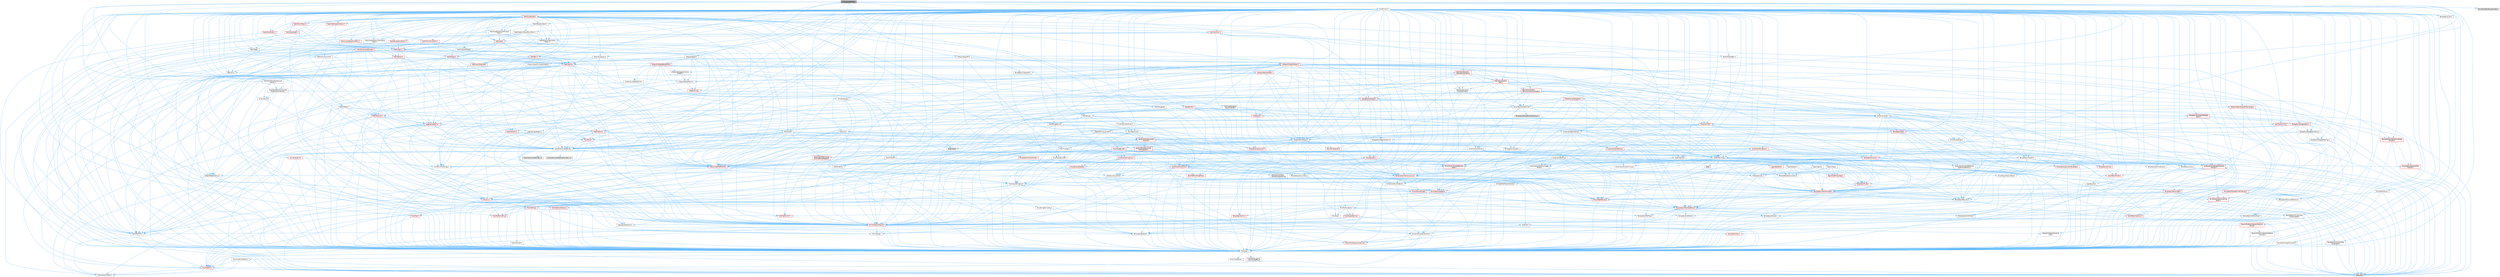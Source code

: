 digraph "MovieSceneFolder.h"
{
 // INTERACTIVE_SVG=YES
 // LATEX_PDF_SIZE
  bgcolor="transparent";
  edge [fontname=Helvetica,fontsize=10,labelfontname=Helvetica,labelfontsize=10];
  node [fontname=Helvetica,fontsize=10,shape=box,height=0.2,width=0.4];
  Node1 [id="Node000001",label="MovieSceneFolder.h",height=0.2,width=0.4,color="gray40", fillcolor="grey60", style="filled", fontcolor="black",tooltip=" "];
  Node1 -> Node2 [id="edge1_Node000001_Node000002",color="steelblue1",style="solid",tooltip=" "];
  Node2 [id="Node000002",label="Containers/Array.h",height=0.2,width=0.4,color="grey40", fillcolor="white", style="filled",URL="$df/dd0/Array_8h.html",tooltip=" "];
  Node2 -> Node3 [id="edge2_Node000002_Node000003",color="steelblue1",style="solid",tooltip=" "];
  Node3 [id="Node000003",label="CoreTypes.h",height=0.2,width=0.4,color="grey40", fillcolor="white", style="filled",URL="$dc/dec/CoreTypes_8h.html",tooltip=" "];
  Node3 -> Node4 [id="edge3_Node000003_Node000004",color="steelblue1",style="solid",tooltip=" "];
  Node4 [id="Node000004",label="HAL/Platform.h",height=0.2,width=0.4,color="red", fillcolor="#FFF0F0", style="filled",URL="$d9/dd0/Platform_8h.html",tooltip=" "];
  Node4 -> Node7 [id="edge4_Node000004_Node000007",color="steelblue1",style="solid",tooltip=" "];
  Node7 [id="Node000007",label="type_traits",height=0.2,width=0.4,color="grey60", fillcolor="#E0E0E0", style="filled",tooltip=" "];
  Node4 -> Node8 [id="edge5_Node000004_Node000008",color="steelblue1",style="solid",tooltip=" "];
  Node8 [id="Node000008",label="PreprocessorHelpers.h",height=0.2,width=0.4,color="grey40", fillcolor="white", style="filled",URL="$db/ddb/PreprocessorHelpers_8h.html",tooltip=" "];
  Node3 -> Node14 [id="edge6_Node000003_Node000014",color="steelblue1",style="solid",tooltip=" "];
  Node14 [id="Node000014",label="ProfilingDebugging\l/UMemoryDefines.h",height=0.2,width=0.4,color="grey40", fillcolor="white", style="filled",URL="$d2/da2/UMemoryDefines_8h.html",tooltip=" "];
  Node3 -> Node15 [id="edge7_Node000003_Node000015",color="steelblue1",style="solid",tooltip=" "];
  Node15 [id="Node000015",label="Misc/CoreMiscDefines.h",height=0.2,width=0.4,color="grey40", fillcolor="white", style="filled",URL="$da/d38/CoreMiscDefines_8h.html",tooltip=" "];
  Node15 -> Node4 [id="edge8_Node000015_Node000004",color="steelblue1",style="solid",tooltip=" "];
  Node15 -> Node8 [id="edge9_Node000015_Node000008",color="steelblue1",style="solid",tooltip=" "];
  Node3 -> Node16 [id="edge10_Node000003_Node000016",color="steelblue1",style="solid",tooltip=" "];
  Node16 [id="Node000016",label="Misc/CoreDefines.h",height=0.2,width=0.4,color="grey40", fillcolor="white", style="filled",URL="$d3/dd2/CoreDefines_8h.html",tooltip=" "];
  Node2 -> Node17 [id="edge11_Node000002_Node000017",color="steelblue1",style="solid",tooltip=" "];
  Node17 [id="Node000017",label="Misc/AssertionMacros.h",height=0.2,width=0.4,color="red", fillcolor="#FFF0F0", style="filled",URL="$d0/dfa/AssertionMacros_8h.html",tooltip=" "];
  Node17 -> Node3 [id="edge12_Node000017_Node000003",color="steelblue1",style="solid",tooltip=" "];
  Node17 -> Node4 [id="edge13_Node000017_Node000004",color="steelblue1",style="solid",tooltip=" "];
  Node17 -> Node18 [id="edge14_Node000017_Node000018",color="steelblue1",style="solid",tooltip=" "];
  Node18 [id="Node000018",label="HAL/PlatformMisc.h",height=0.2,width=0.4,color="red", fillcolor="#FFF0F0", style="filled",URL="$d0/df5/PlatformMisc_8h.html",tooltip=" "];
  Node18 -> Node3 [id="edge15_Node000018_Node000003",color="steelblue1",style="solid",tooltip=" "];
  Node17 -> Node8 [id="edge16_Node000017_Node000008",color="steelblue1",style="solid",tooltip=" "];
  Node17 -> Node54 [id="edge17_Node000017_Node000054",color="steelblue1",style="solid",tooltip=" "];
  Node54 [id="Node000054",label="Templates/EnableIf.h",height=0.2,width=0.4,color="grey40", fillcolor="white", style="filled",URL="$d7/d60/EnableIf_8h.html",tooltip=" "];
  Node54 -> Node3 [id="edge18_Node000054_Node000003",color="steelblue1",style="solid",tooltip=" "];
  Node17 -> Node60 [id="edge19_Node000017_Node000060",color="steelblue1",style="solid",tooltip=" "];
  Node60 [id="Node000060",label="Misc/VarArgs.h",height=0.2,width=0.4,color="grey40", fillcolor="white", style="filled",URL="$d5/d6f/VarArgs_8h.html",tooltip=" "];
  Node60 -> Node3 [id="edge20_Node000060_Node000003",color="steelblue1",style="solid",tooltip=" "];
  Node2 -> Node68 [id="edge21_Node000002_Node000068",color="steelblue1",style="solid",tooltip=" "];
  Node68 [id="Node000068",label="Misc/IntrusiveUnsetOptional\lState.h",height=0.2,width=0.4,color="red", fillcolor="#FFF0F0", style="filled",URL="$d2/d0a/IntrusiveUnsetOptionalState_8h.html",tooltip=" "];
  Node2 -> Node70 [id="edge22_Node000002_Node000070",color="steelblue1",style="solid",tooltip=" "];
  Node70 [id="Node000070",label="Misc/ReverseIterate.h",height=0.2,width=0.4,color="red", fillcolor="#FFF0F0", style="filled",URL="$db/de3/ReverseIterate_8h.html",tooltip=" "];
  Node70 -> Node4 [id="edge23_Node000070_Node000004",color="steelblue1",style="solid",tooltip=" "];
  Node2 -> Node72 [id="edge24_Node000002_Node000072",color="steelblue1",style="solid",tooltip=" "];
  Node72 [id="Node000072",label="HAL/UnrealMemory.h",height=0.2,width=0.4,color="red", fillcolor="#FFF0F0", style="filled",URL="$d9/d96/UnrealMemory_8h.html",tooltip=" "];
  Node72 -> Node3 [id="edge25_Node000072_Node000003",color="steelblue1",style="solid",tooltip=" "];
  Node72 -> Node76 [id="edge26_Node000072_Node000076",color="steelblue1",style="solid",tooltip=" "];
  Node76 [id="Node000076",label="HAL/MemoryBase.h",height=0.2,width=0.4,color="grey40", fillcolor="white", style="filled",URL="$d6/d9f/MemoryBase_8h.html",tooltip=" "];
  Node76 -> Node3 [id="edge27_Node000076_Node000003",color="steelblue1",style="solid",tooltip=" "];
  Node76 -> Node47 [id="edge28_Node000076_Node000047",color="steelblue1",style="solid",tooltip=" "];
  Node47 [id="Node000047",label="HAL/PlatformAtomics.h",height=0.2,width=0.4,color="red", fillcolor="#FFF0F0", style="filled",URL="$d3/d36/PlatformAtomics_8h.html",tooltip=" "];
  Node47 -> Node3 [id="edge29_Node000047_Node000003",color="steelblue1",style="solid",tooltip=" "];
  Node76 -> Node30 [id="edge30_Node000076_Node000030",color="steelblue1",style="solid",tooltip=" "];
  Node30 [id="Node000030",label="HAL/PlatformCrt.h",height=0.2,width=0.4,color="red", fillcolor="#FFF0F0", style="filled",URL="$d8/d75/PlatformCrt_8h.html",tooltip=" "];
  Node76 -> Node77 [id="edge31_Node000076_Node000077",color="steelblue1",style="solid",tooltip=" "];
  Node77 [id="Node000077",label="Misc/Exec.h",height=0.2,width=0.4,color="grey40", fillcolor="white", style="filled",URL="$de/ddb/Exec_8h.html",tooltip=" "];
  Node77 -> Node3 [id="edge32_Node000077_Node000003",color="steelblue1",style="solid",tooltip=" "];
  Node77 -> Node17 [id="edge33_Node000077_Node000017",color="steelblue1",style="solid",tooltip=" "];
  Node76 -> Node78 [id="edge34_Node000076_Node000078",color="steelblue1",style="solid",tooltip=" "];
  Node78 [id="Node000078",label="Misc/OutputDevice.h",height=0.2,width=0.4,color="red", fillcolor="#FFF0F0", style="filled",URL="$d7/d32/OutputDevice_8h.html",tooltip=" "];
  Node78 -> Node25 [id="edge35_Node000078_Node000025",color="steelblue1",style="solid",tooltip=" "];
  Node25 [id="Node000025",label="CoreFwd.h",height=0.2,width=0.4,color="grey40", fillcolor="white", style="filled",URL="$d1/d1e/CoreFwd_8h.html",tooltip=" "];
  Node25 -> Node3 [id="edge36_Node000025_Node000003",color="steelblue1",style="solid",tooltip=" "];
  Node25 -> Node26 [id="edge37_Node000025_Node000026",color="steelblue1",style="solid",tooltip=" "];
  Node26 [id="Node000026",label="Containers/ContainersFwd.h",height=0.2,width=0.4,color="grey40", fillcolor="white", style="filled",URL="$d4/d0a/ContainersFwd_8h.html",tooltip=" "];
  Node26 -> Node4 [id="edge38_Node000026_Node000004",color="steelblue1",style="solid",tooltip=" "];
  Node26 -> Node3 [id="edge39_Node000026_Node000003",color="steelblue1",style="solid",tooltip=" "];
  Node26 -> Node23 [id="edge40_Node000026_Node000023",color="steelblue1",style="solid",tooltip=" "];
  Node23 [id="Node000023",label="Traits/IsContiguousContainer.h",height=0.2,width=0.4,color="red", fillcolor="#FFF0F0", style="filled",URL="$d5/d3c/IsContiguousContainer_8h.html",tooltip=" "];
  Node23 -> Node3 [id="edge41_Node000023_Node000003",color="steelblue1",style="solid",tooltip=" "];
  Node25 -> Node27 [id="edge42_Node000025_Node000027",color="steelblue1",style="solid",tooltip=" "];
  Node27 [id="Node000027",label="Math/MathFwd.h",height=0.2,width=0.4,color="grey40", fillcolor="white", style="filled",URL="$d2/d10/MathFwd_8h.html",tooltip=" "];
  Node27 -> Node4 [id="edge43_Node000027_Node000004",color="steelblue1",style="solid",tooltip=" "];
  Node25 -> Node28 [id="edge44_Node000025_Node000028",color="steelblue1",style="solid",tooltip=" "];
  Node28 [id="Node000028",label="UObject/UObjectHierarchy\lFwd.h",height=0.2,width=0.4,color="grey40", fillcolor="white", style="filled",URL="$d3/d13/UObjectHierarchyFwd_8h.html",tooltip=" "];
  Node78 -> Node3 [id="edge45_Node000078_Node000003",color="steelblue1",style="solid",tooltip=" "];
  Node78 -> Node79 [id="edge46_Node000078_Node000079",color="steelblue1",style="solid",tooltip=" "];
  Node79 [id="Node000079",label="Logging/LogVerbosity.h",height=0.2,width=0.4,color="grey40", fillcolor="white", style="filled",URL="$d2/d8f/LogVerbosity_8h.html",tooltip=" "];
  Node79 -> Node3 [id="edge47_Node000079_Node000003",color="steelblue1",style="solid",tooltip=" "];
  Node78 -> Node60 [id="edge48_Node000078_Node000060",color="steelblue1",style="solid",tooltip=" "];
  Node76 -> Node80 [id="edge49_Node000076_Node000080",color="steelblue1",style="solid",tooltip=" "];
  Node80 [id="Node000080",label="Templates/Atomic.h",height=0.2,width=0.4,color="red", fillcolor="#FFF0F0", style="filled",URL="$d3/d91/Atomic_8h.html",tooltip=" "];
  Node72 -> Node89 [id="edge50_Node000072_Node000089",color="steelblue1",style="solid",tooltip=" "];
  Node89 [id="Node000089",label="HAL/PlatformMemory.h",height=0.2,width=0.4,color="red", fillcolor="#FFF0F0", style="filled",URL="$de/d68/PlatformMemory_8h.html",tooltip=" "];
  Node89 -> Node3 [id="edge51_Node000089_Node000003",color="steelblue1",style="solid",tooltip=" "];
  Node72 -> Node92 [id="edge52_Node000072_Node000092",color="steelblue1",style="solid",tooltip=" "];
  Node92 [id="Node000092",label="Templates/IsPointer.h",height=0.2,width=0.4,color="grey40", fillcolor="white", style="filled",URL="$d7/d05/IsPointer_8h.html",tooltip=" "];
  Node92 -> Node3 [id="edge53_Node000092_Node000003",color="steelblue1",style="solid",tooltip=" "];
  Node2 -> Node93 [id="edge54_Node000002_Node000093",color="steelblue1",style="solid",tooltip=" "];
  Node93 [id="Node000093",label="Templates/UnrealTypeTraits.h",height=0.2,width=0.4,color="red", fillcolor="#FFF0F0", style="filled",URL="$d2/d2d/UnrealTypeTraits_8h.html",tooltip=" "];
  Node93 -> Node3 [id="edge55_Node000093_Node000003",color="steelblue1",style="solid",tooltip=" "];
  Node93 -> Node92 [id="edge56_Node000093_Node000092",color="steelblue1",style="solid",tooltip=" "];
  Node93 -> Node17 [id="edge57_Node000093_Node000017",color="steelblue1",style="solid",tooltip=" "];
  Node93 -> Node85 [id="edge58_Node000093_Node000085",color="steelblue1",style="solid",tooltip=" "];
  Node85 [id="Node000085",label="Templates/AndOrNot.h",height=0.2,width=0.4,color="grey40", fillcolor="white", style="filled",URL="$db/d0a/AndOrNot_8h.html",tooltip=" "];
  Node85 -> Node3 [id="edge59_Node000085_Node000003",color="steelblue1",style="solid",tooltip=" "];
  Node93 -> Node54 [id="edge60_Node000093_Node000054",color="steelblue1",style="solid",tooltip=" "];
  Node93 -> Node94 [id="edge61_Node000093_Node000094",color="steelblue1",style="solid",tooltip=" "];
  Node94 [id="Node000094",label="Templates/IsArithmetic.h",height=0.2,width=0.4,color="grey40", fillcolor="white", style="filled",URL="$d2/d5d/IsArithmetic_8h.html",tooltip=" "];
  Node94 -> Node3 [id="edge62_Node000094_Node000003",color="steelblue1",style="solid",tooltip=" "];
  Node93 -> Node96 [id="edge63_Node000093_Node000096",color="steelblue1",style="solid",tooltip=" "];
  Node96 [id="Node000096",label="Templates/IsPODType.h",height=0.2,width=0.4,color="grey40", fillcolor="white", style="filled",URL="$d7/db1/IsPODType_8h.html",tooltip=" "];
  Node96 -> Node3 [id="edge64_Node000096_Node000003",color="steelblue1",style="solid",tooltip=" "];
  Node93 -> Node97 [id="edge65_Node000093_Node000097",color="steelblue1",style="solid",tooltip=" "];
  Node97 [id="Node000097",label="Templates/IsUECoreType.h",height=0.2,width=0.4,color="grey40", fillcolor="white", style="filled",URL="$d1/db8/IsUECoreType_8h.html",tooltip=" "];
  Node97 -> Node3 [id="edge66_Node000097_Node000003",color="steelblue1",style="solid",tooltip=" "];
  Node97 -> Node7 [id="edge67_Node000097_Node000007",color="steelblue1",style="solid",tooltip=" "];
  Node93 -> Node86 [id="edge68_Node000093_Node000086",color="steelblue1",style="solid",tooltip=" "];
  Node86 [id="Node000086",label="Templates/IsTriviallyCopy\lConstructible.h",height=0.2,width=0.4,color="grey40", fillcolor="white", style="filled",URL="$d3/d78/IsTriviallyCopyConstructible_8h.html",tooltip=" "];
  Node86 -> Node3 [id="edge69_Node000086_Node000003",color="steelblue1",style="solid",tooltip=" "];
  Node86 -> Node7 [id="edge70_Node000086_Node000007",color="steelblue1",style="solid",tooltip=" "];
  Node2 -> Node98 [id="edge71_Node000002_Node000098",color="steelblue1",style="solid",tooltip=" "];
  Node98 [id="Node000098",label="Templates/UnrealTemplate.h",height=0.2,width=0.4,color="red", fillcolor="#FFF0F0", style="filled",URL="$d4/d24/UnrealTemplate_8h.html",tooltip=" "];
  Node98 -> Node3 [id="edge72_Node000098_Node000003",color="steelblue1",style="solid",tooltip=" "];
  Node98 -> Node92 [id="edge73_Node000098_Node000092",color="steelblue1",style="solid",tooltip=" "];
  Node98 -> Node72 [id="edge74_Node000098_Node000072",color="steelblue1",style="solid",tooltip=" "];
  Node98 -> Node93 [id="edge75_Node000098_Node000093",color="steelblue1",style="solid",tooltip=" "];
  Node98 -> Node101 [id="edge76_Node000098_Node000101",color="steelblue1",style="solid",tooltip=" "];
  Node101 [id="Node000101",label="Templates/RemoveReference.h",height=0.2,width=0.4,color="grey40", fillcolor="white", style="filled",URL="$da/dbe/RemoveReference_8h.html",tooltip=" "];
  Node101 -> Node3 [id="edge77_Node000101_Node000003",color="steelblue1",style="solid",tooltip=" "];
  Node98 -> Node62 [id="edge78_Node000098_Node000062",color="steelblue1",style="solid",tooltip=" "];
  Node62 [id="Node000062",label="Templates/Requires.h",height=0.2,width=0.4,color="grey40", fillcolor="white", style="filled",URL="$dc/d96/Requires_8h.html",tooltip=" "];
  Node62 -> Node54 [id="edge79_Node000062_Node000054",color="steelblue1",style="solid",tooltip=" "];
  Node62 -> Node7 [id="edge80_Node000062_Node000007",color="steelblue1",style="solid",tooltip=" "];
  Node98 -> Node102 [id="edge81_Node000098_Node000102",color="steelblue1",style="solid",tooltip=" "];
  Node102 [id="Node000102",label="Templates/TypeCompatible\lBytes.h",height=0.2,width=0.4,color="red", fillcolor="#FFF0F0", style="filled",URL="$df/d0a/TypeCompatibleBytes_8h.html",tooltip=" "];
  Node102 -> Node3 [id="edge82_Node000102_Node000003",color="steelblue1",style="solid",tooltip=" "];
  Node102 -> Node7 [id="edge83_Node000102_Node000007",color="steelblue1",style="solid",tooltip=" "];
  Node98 -> Node23 [id="edge84_Node000098_Node000023",color="steelblue1",style="solid",tooltip=" "];
  Node98 -> Node7 [id="edge85_Node000098_Node000007",color="steelblue1",style="solid",tooltip=" "];
  Node2 -> Node104 [id="edge86_Node000002_Node000104",color="steelblue1",style="solid",tooltip=" "];
  Node104 [id="Node000104",label="Containers/AllowShrinking.h",height=0.2,width=0.4,color="grey40", fillcolor="white", style="filled",URL="$d7/d1a/AllowShrinking_8h.html",tooltip=" "];
  Node104 -> Node3 [id="edge87_Node000104_Node000003",color="steelblue1",style="solid",tooltip=" "];
  Node2 -> Node105 [id="edge88_Node000002_Node000105",color="steelblue1",style="solid",tooltip=" "];
  Node105 [id="Node000105",label="Containers/ContainerAllocation\lPolicies.h",height=0.2,width=0.4,color="red", fillcolor="#FFF0F0", style="filled",URL="$d7/dff/ContainerAllocationPolicies_8h.html",tooltip=" "];
  Node105 -> Node3 [id="edge89_Node000105_Node000003",color="steelblue1",style="solid",tooltip=" "];
  Node105 -> Node105 [id="edge90_Node000105_Node000105",color="steelblue1",style="solid",tooltip=" "];
  Node105 -> Node107 [id="edge91_Node000105_Node000107",color="steelblue1",style="solid",tooltip=" "];
  Node107 [id="Node000107",label="HAL/PlatformMath.h",height=0.2,width=0.4,color="red", fillcolor="#FFF0F0", style="filled",URL="$dc/d53/PlatformMath_8h.html",tooltip=" "];
  Node107 -> Node3 [id="edge92_Node000107_Node000003",color="steelblue1",style="solid",tooltip=" "];
  Node105 -> Node72 [id="edge93_Node000105_Node000072",color="steelblue1",style="solid",tooltip=" "];
  Node105 -> Node40 [id="edge94_Node000105_Node000040",color="steelblue1",style="solid",tooltip=" "];
  Node40 [id="Node000040",label="Math/NumericLimits.h",height=0.2,width=0.4,color="grey40", fillcolor="white", style="filled",URL="$df/d1b/NumericLimits_8h.html",tooltip=" "];
  Node40 -> Node3 [id="edge95_Node000040_Node000003",color="steelblue1",style="solid",tooltip=" "];
  Node105 -> Node17 [id="edge96_Node000105_Node000017",color="steelblue1",style="solid",tooltip=" "];
  Node105 -> Node116 [id="edge97_Node000105_Node000116",color="steelblue1",style="solid",tooltip=" "];
  Node116 [id="Node000116",label="Templates/MemoryOps.h",height=0.2,width=0.4,color="red", fillcolor="#FFF0F0", style="filled",URL="$db/dea/MemoryOps_8h.html",tooltip=" "];
  Node116 -> Node3 [id="edge98_Node000116_Node000003",color="steelblue1",style="solid",tooltip=" "];
  Node116 -> Node72 [id="edge99_Node000116_Node000072",color="steelblue1",style="solid",tooltip=" "];
  Node116 -> Node87 [id="edge100_Node000116_Node000087",color="steelblue1",style="solid",tooltip=" "];
  Node87 [id="Node000087",label="Templates/IsTriviallyCopy\lAssignable.h",height=0.2,width=0.4,color="grey40", fillcolor="white", style="filled",URL="$d2/df2/IsTriviallyCopyAssignable_8h.html",tooltip=" "];
  Node87 -> Node3 [id="edge101_Node000087_Node000003",color="steelblue1",style="solid",tooltip=" "];
  Node87 -> Node7 [id="edge102_Node000087_Node000007",color="steelblue1",style="solid",tooltip=" "];
  Node116 -> Node86 [id="edge103_Node000116_Node000086",color="steelblue1",style="solid",tooltip=" "];
  Node116 -> Node62 [id="edge104_Node000116_Node000062",color="steelblue1",style="solid",tooltip=" "];
  Node116 -> Node93 [id="edge105_Node000116_Node000093",color="steelblue1",style="solid",tooltip=" "];
  Node116 -> Node7 [id="edge106_Node000116_Node000007",color="steelblue1",style="solid",tooltip=" "];
  Node105 -> Node102 [id="edge107_Node000105_Node000102",color="steelblue1",style="solid",tooltip=" "];
  Node105 -> Node7 [id="edge108_Node000105_Node000007",color="steelblue1",style="solid",tooltip=" "];
  Node2 -> Node117 [id="edge109_Node000002_Node000117",color="steelblue1",style="solid",tooltip=" "];
  Node117 [id="Node000117",label="Containers/ContainerElement\lTypeCompatibility.h",height=0.2,width=0.4,color="grey40", fillcolor="white", style="filled",URL="$df/ddf/ContainerElementTypeCompatibility_8h.html",tooltip=" "];
  Node117 -> Node3 [id="edge110_Node000117_Node000003",color="steelblue1",style="solid",tooltip=" "];
  Node117 -> Node93 [id="edge111_Node000117_Node000093",color="steelblue1",style="solid",tooltip=" "];
  Node2 -> Node118 [id="edge112_Node000002_Node000118",color="steelblue1",style="solid",tooltip=" "];
  Node118 [id="Node000118",label="Serialization/Archive.h",height=0.2,width=0.4,color="red", fillcolor="#FFF0F0", style="filled",URL="$d7/d3b/Archive_8h.html",tooltip=" "];
  Node118 -> Node25 [id="edge113_Node000118_Node000025",color="steelblue1",style="solid",tooltip=" "];
  Node118 -> Node3 [id="edge114_Node000118_Node000003",color="steelblue1",style="solid",tooltip=" "];
  Node118 -> Node119 [id="edge115_Node000118_Node000119",color="steelblue1",style="solid",tooltip=" "];
  Node119 [id="Node000119",label="HAL/PlatformProperties.h",height=0.2,width=0.4,color="red", fillcolor="#FFF0F0", style="filled",URL="$d9/db0/PlatformProperties_8h.html",tooltip=" "];
  Node119 -> Node3 [id="edge116_Node000119_Node000003",color="steelblue1",style="solid",tooltip=" "];
  Node118 -> Node122 [id="edge117_Node000118_Node000122",color="steelblue1",style="solid",tooltip=" "];
  Node122 [id="Node000122",label="Internationalization\l/TextNamespaceFwd.h",height=0.2,width=0.4,color="grey40", fillcolor="white", style="filled",URL="$d8/d97/TextNamespaceFwd_8h.html",tooltip=" "];
  Node122 -> Node3 [id="edge118_Node000122_Node000003",color="steelblue1",style="solid",tooltip=" "];
  Node118 -> Node27 [id="edge119_Node000118_Node000027",color="steelblue1",style="solid",tooltip=" "];
  Node118 -> Node17 [id="edge120_Node000118_Node000017",color="steelblue1",style="solid",tooltip=" "];
  Node118 -> Node123 [id="edge121_Node000118_Node000123",color="steelblue1",style="solid",tooltip=" "];
  Node123 [id="Node000123",label="Misc/EngineVersionBase.h",height=0.2,width=0.4,color="grey40", fillcolor="white", style="filled",URL="$d5/d2b/EngineVersionBase_8h.html",tooltip=" "];
  Node123 -> Node3 [id="edge122_Node000123_Node000003",color="steelblue1",style="solid",tooltip=" "];
  Node118 -> Node60 [id="edge123_Node000118_Node000060",color="steelblue1",style="solid",tooltip=" "];
  Node118 -> Node54 [id="edge124_Node000118_Node000054",color="steelblue1",style="solid",tooltip=" "];
  Node118 -> Node126 [id="edge125_Node000118_Node000126",color="steelblue1",style="solid",tooltip=" "];
  Node126 [id="Node000126",label="Templates/IsEnumClass.h",height=0.2,width=0.4,color="grey40", fillcolor="white", style="filled",URL="$d7/d15/IsEnumClass_8h.html",tooltip=" "];
  Node126 -> Node3 [id="edge126_Node000126_Node000003",color="steelblue1",style="solid",tooltip=" "];
  Node126 -> Node85 [id="edge127_Node000126_Node000085",color="steelblue1",style="solid",tooltip=" "];
  Node118 -> Node98 [id="edge128_Node000118_Node000098",color="steelblue1",style="solid",tooltip=" "];
  Node118 -> Node127 [id="edge129_Node000118_Node000127",color="steelblue1",style="solid",tooltip=" "];
  Node127 [id="Node000127",label="UObject/ObjectVersion.h",height=0.2,width=0.4,color="grey40", fillcolor="white", style="filled",URL="$da/d63/ObjectVersion_8h.html",tooltip=" "];
  Node127 -> Node3 [id="edge130_Node000127_Node000003",color="steelblue1",style="solid",tooltip=" "];
  Node2 -> Node128 [id="edge131_Node000002_Node000128",color="steelblue1",style="solid",tooltip=" "];
  Node128 [id="Node000128",label="Serialization/MemoryImage\lWriter.h",height=0.2,width=0.4,color="grey40", fillcolor="white", style="filled",URL="$d0/d08/MemoryImageWriter_8h.html",tooltip=" "];
  Node128 -> Node3 [id="edge132_Node000128_Node000003",color="steelblue1",style="solid",tooltip=" "];
  Node128 -> Node129 [id="edge133_Node000128_Node000129",color="steelblue1",style="solid",tooltip=" "];
  Node129 [id="Node000129",label="Serialization/MemoryLayout.h",height=0.2,width=0.4,color="red", fillcolor="#FFF0F0", style="filled",URL="$d7/d66/MemoryLayout_8h.html",tooltip=" "];
  Node129 -> Node132 [id="edge134_Node000129_Node000132",color="steelblue1",style="solid",tooltip=" "];
  Node132 [id="Node000132",label="Containers/EnumAsByte.h",height=0.2,width=0.4,color="grey40", fillcolor="white", style="filled",URL="$d6/d9a/EnumAsByte_8h.html",tooltip=" "];
  Node132 -> Node3 [id="edge135_Node000132_Node000003",color="steelblue1",style="solid",tooltip=" "];
  Node132 -> Node96 [id="edge136_Node000132_Node000096",color="steelblue1",style="solid",tooltip=" "];
  Node132 -> Node133 [id="edge137_Node000132_Node000133",color="steelblue1",style="solid",tooltip=" "];
  Node133 [id="Node000133",label="Templates/TypeHash.h",height=0.2,width=0.4,color="red", fillcolor="#FFF0F0", style="filled",URL="$d1/d62/TypeHash_8h.html",tooltip=" "];
  Node133 -> Node3 [id="edge138_Node000133_Node000003",color="steelblue1",style="solid",tooltip=" "];
  Node133 -> Node62 [id="edge139_Node000133_Node000062",color="steelblue1",style="solid",tooltip=" "];
  Node133 -> Node134 [id="edge140_Node000133_Node000134",color="steelblue1",style="solid",tooltip=" "];
  Node134 [id="Node000134",label="Misc/Crc.h",height=0.2,width=0.4,color="red", fillcolor="#FFF0F0", style="filled",URL="$d4/dd2/Crc_8h.html",tooltip=" "];
  Node134 -> Node3 [id="edge141_Node000134_Node000003",color="steelblue1",style="solid",tooltip=" "];
  Node134 -> Node74 [id="edge142_Node000134_Node000074",color="steelblue1",style="solid",tooltip=" "];
  Node74 [id="Node000074",label="HAL/PlatformString.h",height=0.2,width=0.4,color="red", fillcolor="#FFF0F0", style="filled",URL="$db/db5/PlatformString_8h.html",tooltip=" "];
  Node74 -> Node3 [id="edge143_Node000074_Node000003",color="steelblue1",style="solid",tooltip=" "];
  Node134 -> Node17 [id="edge144_Node000134_Node000017",color="steelblue1",style="solid",tooltip=" "];
  Node134 -> Node135 [id="edge145_Node000134_Node000135",color="steelblue1",style="solid",tooltip=" "];
  Node135 [id="Node000135",label="Misc/CString.h",height=0.2,width=0.4,color="red", fillcolor="#FFF0F0", style="filled",URL="$d2/d49/CString_8h.html",tooltip=" "];
  Node135 -> Node3 [id="edge146_Node000135_Node000003",color="steelblue1",style="solid",tooltip=" "];
  Node135 -> Node30 [id="edge147_Node000135_Node000030",color="steelblue1",style="solid",tooltip=" "];
  Node135 -> Node74 [id="edge148_Node000135_Node000074",color="steelblue1",style="solid",tooltip=" "];
  Node135 -> Node17 [id="edge149_Node000135_Node000017",color="steelblue1",style="solid",tooltip=" "];
  Node135 -> Node136 [id="edge150_Node000135_Node000136",color="steelblue1",style="solid",tooltip=" "];
  Node136 [id="Node000136",label="Misc/Char.h",height=0.2,width=0.4,color="red", fillcolor="#FFF0F0", style="filled",URL="$d0/d58/Char_8h.html",tooltip=" "];
  Node136 -> Node3 [id="edge151_Node000136_Node000003",color="steelblue1",style="solid",tooltip=" "];
  Node136 -> Node7 [id="edge152_Node000136_Node000007",color="steelblue1",style="solid",tooltip=" "];
  Node135 -> Node60 [id="edge153_Node000135_Node000060",color="steelblue1",style="solid",tooltip=" "];
  Node134 -> Node136 [id="edge154_Node000134_Node000136",color="steelblue1",style="solid",tooltip=" "];
  Node134 -> Node93 [id="edge155_Node000134_Node000093",color="steelblue1",style="solid",tooltip=" "];
  Node133 -> Node7 [id="edge156_Node000133_Node000007",color="steelblue1",style="solid",tooltip=" "];
  Node129 -> Node20 [id="edge157_Node000129_Node000020",color="steelblue1",style="solid",tooltip=" "];
  Node20 [id="Node000020",label="Containers/StringFwd.h",height=0.2,width=0.4,color="grey40", fillcolor="white", style="filled",URL="$df/d37/StringFwd_8h.html",tooltip=" "];
  Node20 -> Node3 [id="edge158_Node000020_Node000003",color="steelblue1",style="solid",tooltip=" "];
  Node20 -> Node21 [id="edge159_Node000020_Node000021",color="steelblue1",style="solid",tooltip=" "];
  Node21 [id="Node000021",label="Traits/ElementType.h",height=0.2,width=0.4,color="red", fillcolor="#FFF0F0", style="filled",URL="$d5/d4f/ElementType_8h.html",tooltip=" "];
  Node21 -> Node4 [id="edge160_Node000021_Node000004",color="steelblue1",style="solid",tooltip=" "];
  Node21 -> Node7 [id="edge161_Node000021_Node000007",color="steelblue1",style="solid",tooltip=" "];
  Node20 -> Node23 [id="edge162_Node000020_Node000023",color="steelblue1",style="solid",tooltip=" "];
  Node129 -> Node72 [id="edge163_Node000129_Node000072",color="steelblue1",style="solid",tooltip=" "];
  Node129 -> Node54 [id="edge164_Node000129_Node000054",color="steelblue1",style="solid",tooltip=" "];
  Node129 -> Node98 [id="edge165_Node000129_Node000098",color="steelblue1",style="solid",tooltip=" "];
  Node2 -> Node142 [id="edge166_Node000002_Node000142",color="steelblue1",style="solid",tooltip=" "];
  Node142 [id="Node000142",label="Algo/Heapify.h",height=0.2,width=0.4,color="grey40", fillcolor="white", style="filled",URL="$d0/d2a/Heapify_8h.html",tooltip=" "];
  Node142 -> Node143 [id="edge167_Node000142_Node000143",color="steelblue1",style="solid",tooltip=" "];
  Node143 [id="Node000143",label="Algo/Impl/BinaryHeap.h",height=0.2,width=0.4,color="red", fillcolor="#FFF0F0", style="filled",URL="$d7/da3/Algo_2Impl_2BinaryHeap_8h.html",tooltip=" "];
  Node143 -> Node144 [id="edge168_Node000143_Node000144",color="steelblue1",style="solid",tooltip=" "];
  Node144 [id="Node000144",label="Templates/Invoke.h",height=0.2,width=0.4,color="red", fillcolor="#FFF0F0", style="filled",URL="$d7/deb/Invoke_8h.html",tooltip=" "];
  Node144 -> Node3 [id="edge169_Node000144_Node000003",color="steelblue1",style="solid",tooltip=" "];
  Node144 -> Node98 [id="edge170_Node000144_Node000098",color="steelblue1",style="solid",tooltip=" "];
  Node144 -> Node7 [id="edge171_Node000144_Node000007",color="steelblue1",style="solid",tooltip=" "];
  Node143 -> Node7 [id="edge172_Node000143_Node000007",color="steelblue1",style="solid",tooltip=" "];
  Node142 -> Node148 [id="edge173_Node000142_Node000148",color="steelblue1",style="solid",tooltip=" "];
  Node148 [id="Node000148",label="Templates/IdentityFunctor.h",height=0.2,width=0.4,color="grey40", fillcolor="white", style="filled",URL="$d7/d2e/IdentityFunctor_8h.html",tooltip=" "];
  Node148 -> Node4 [id="edge174_Node000148_Node000004",color="steelblue1",style="solid",tooltip=" "];
  Node142 -> Node144 [id="edge175_Node000142_Node000144",color="steelblue1",style="solid",tooltip=" "];
  Node142 -> Node149 [id="edge176_Node000142_Node000149",color="steelblue1",style="solid",tooltip=" "];
  Node149 [id="Node000149",label="Templates/Less.h",height=0.2,width=0.4,color="grey40", fillcolor="white", style="filled",URL="$de/dc8/Less_8h.html",tooltip=" "];
  Node149 -> Node3 [id="edge177_Node000149_Node000003",color="steelblue1",style="solid",tooltip=" "];
  Node149 -> Node98 [id="edge178_Node000149_Node000098",color="steelblue1",style="solid",tooltip=" "];
  Node142 -> Node98 [id="edge179_Node000142_Node000098",color="steelblue1",style="solid",tooltip=" "];
  Node2 -> Node150 [id="edge180_Node000002_Node000150",color="steelblue1",style="solid",tooltip=" "];
  Node150 [id="Node000150",label="Algo/HeapSort.h",height=0.2,width=0.4,color="grey40", fillcolor="white", style="filled",URL="$d3/d92/HeapSort_8h.html",tooltip=" "];
  Node150 -> Node143 [id="edge181_Node000150_Node000143",color="steelblue1",style="solid",tooltip=" "];
  Node150 -> Node148 [id="edge182_Node000150_Node000148",color="steelblue1",style="solid",tooltip=" "];
  Node150 -> Node149 [id="edge183_Node000150_Node000149",color="steelblue1",style="solid",tooltip=" "];
  Node150 -> Node98 [id="edge184_Node000150_Node000098",color="steelblue1",style="solid",tooltip=" "];
  Node2 -> Node151 [id="edge185_Node000002_Node000151",color="steelblue1",style="solid",tooltip=" "];
  Node151 [id="Node000151",label="Algo/IsHeap.h",height=0.2,width=0.4,color="grey40", fillcolor="white", style="filled",URL="$de/d32/IsHeap_8h.html",tooltip=" "];
  Node151 -> Node143 [id="edge186_Node000151_Node000143",color="steelblue1",style="solid",tooltip=" "];
  Node151 -> Node148 [id="edge187_Node000151_Node000148",color="steelblue1",style="solid",tooltip=" "];
  Node151 -> Node144 [id="edge188_Node000151_Node000144",color="steelblue1",style="solid",tooltip=" "];
  Node151 -> Node149 [id="edge189_Node000151_Node000149",color="steelblue1",style="solid",tooltip=" "];
  Node151 -> Node98 [id="edge190_Node000151_Node000098",color="steelblue1",style="solid",tooltip=" "];
  Node2 -> Node143 [id="edge191_Node000002_Node000143",color="steelblue1",style="solid",tooltip=" "];
  Node2 -> Node152 [id="edge192_Node000002_Node000152",color="steelblue1",style="solid",tooltip=" "];
  Node152 [id="Node000152",label="Algo/StableSort.h",height=0.2,width=0.4,color="red", fillcolor="#FFF0F0", style="filled",URL="$d7/d3c/StableSort_8h.html",tooltip=" "];
  Node152 -> Node148 [id="edge193_Node000152_Node000148",color="steelblue1",style="solid",tooltip=" "];
  Node152 -> Node144 [id="edge194_Node000152_Node000144",color="steelblue1",style="solid",tooltip=" "];
  Node152 -> Node149 [id="edge195_Node000152_Node000149",color="steelblue1",style="solid",tooltip=" "];
  Node152 -> Node98 [id="edge196_Node000152_Node000098",color="steelblue1",style="solid",tooltip=" "];
  Node2 -> Node155 [id="edge197_Node000002_Node000155",color="steelblue1",style="solid",tooltip=" "];
  Node155 [id="Node000155",label="Concepts/GetTypeHashable.h",height=0.2,width=0.4,color="grey40", fillcolor="white", style="filled",URL="$d3/da2/GetTypeHashable_8h.html",tooltip=" "];
  Node155 -> Node3 [id="edge198_Node000155_Node000003",color="steelblue1",style="solid",tooltip=" "];
  Node155 -> Node133 [id="edge199_Node000155_Node000133",color="steelblue1",style="solid",tooltip=" "];
  Node2 -> Node148 [id="edge200_Node000002_Node000148",color="steelblue1",style="solid",tooltip=" "];
  Node2 -> Node144 [id="edge201_Node000002_Node000144",color="steelblue1",style="solid",tooltip=" "];
  Node2 -> Node149 [id="edge202_Node000002_Node000149",color="steelblue1",style="solid",tooltip=" "];
  Node2 -> Node156 [id="edge203_Node000002_Node000156",color="steelblue1",style="solid",tooltip=" "];
  Node156 [id="Node000156",label="Templates/LosesQualifiers\lFromTo.h",height=0.2,width=0.4,color="red", fillcolor="#FFF0F0", style="filled",URL="$d2/db3/LosesQualifiersFromTo_8h.html",tooltip=" "];
  Node156 -> Node7 [id="edge204_Node000156_Node000007",color="steelblue1",style="solid",tooltip=" "];
  Node2 -> Node62 [id="edge205_Node000002_Node000062",color="steelblue1",style="solid",tooltip=" "];
  Node2 -> Node157 [id="edge206_Node000002_Node000157",color="steelblue1",style="solid",tooltip=" "];
  Node157 [id="Node000157",label="Templates/Sorting.h",height=0.2,width=0.4,color="red", fillcolor="#FFF0F0", style="filled",URL="$d3/d9e/Sorting_8h.html",tooltip=" "];
  Node157 -> Node3 [id="edge207_Node000157_Node000003",color="steelblue1",style="solid",tooltip=" "];
  Node157 -> Node107 [id="edge208_Node000157_Node000107",color="steelblue1",style="solid",tooltip=" "];
  Node157 -> Node149 [id="edge209_Node000157_Node000149",color="steelblue1",style="solid",tooltip=" "];
  Node2 -> Node161 [id="edge210_Node000002_Node000161",color="steelblue1",style="solid",tooltip=" "];
  Node161 [id="Node000161",label="Templates/AlignmentTemplates.h",height=0.2,width=0.4,color="red", fillcolor="#FFF0F0", style="filled",URL="$dd/d32/AlignmentTemplates_8h.html",tooltip=" "];
  Node161 -> Node3 [id="edge211_Node000161_Node000003",color="steelblue1",style="solid",tooltip=" "];
  Node161 -> Node92 [id="edge212_Node000161_Node000092",color="steelblue1",style="solid",tooltip=" "];
  Node2 -> Node21 [id="edge213_Node000002_Node000021",color="steelblue1",style="solid",tooltip=" "];
  Node2 -> Node113 [id="edge214_Node000002_Node000113",color="steelblue1",style="solid",tooltip=" "];
  Node113 [id="Node000113",label="limits",height=0.2,width=0.4,color="grey60", fillcolor="#E0E0E0", style="filled",tooltip=" "];
  Node2 -> Node7 [id="edge215_Node000002_Node000007",color="steelblue1",style="solid",tooltip=" "];
  Node1 -> Node162 [id="edge216_Node000001_Node000162",color="steelblue1",style="solid",tooltip=" "];
  Node162 [id="Node000162",label="Containers/ArrayView.h",height=0.2,width=0.4,color="grey40", fillcolor="white", style="filled",URL="$d7/df4/ArrayView_8h.html",tooltip=" "];
  Node162 -> Node3 [id="edge217_Node000162_Node000003",color="steelblue1",style="solid",tooltip=" "];
  Node162 -> Node26 [id="edge218_Node000162_Node000026",color="steelblue1",style="solid",tooltip=" "];
  Node162 -> Node17 [id="edge219_Node000162_Node000017",color="steelblue1",style="solid",tooltip=" "];
  Node162 -> Node70 [id="edge220_Node000162_Node000070",color="steelblue1",style="solid",tooltip=" "];
  Node162 -> Node68 [id="edge221_Node000162_Node000068",color="steelblue1",style="solid",tooltip=" "];
  Node162 -> Node144 [id="edge222_Node000162_Node000144",color="steelblue1",style="solid",tooltip=" "];
  Node162 -> Node93 [id="edge223_Node000162_Node000093",color="steelblue1",style="solid",tooltip=" "];
  Node162 -> Node21 [id="edge224_Node000162_Node000021",color="steelblue1",style="solid",tooltip=" "];
  Node162 -> Node2 [id="edge225_Node000162_Node000002",color="steelblue1",style="solid",tooltip=" "];
  Node162 -> Node160 [id="edge226_Node000162_Node000160",color="steelblue1",style="solid",tooltip=" "];
  Node160 [id="Node000160",label="Math/UnrealMathUtility.h",height=0.2,width=0.4,color="red", fillcolor="#FFF0F0", style="filled",URL="$db/db8/UnrealMathUtility_8h.html",tooltip=" "];
  Node160 -> Node3 [id="edge227_Node000160_Node000003",color="steelblue1",style="solid",tooltip=" "];
  Node160 -> Node17 [id="edge228_Node000160_Node000017",color="steelblue1",style="solid",tooltip=" "];
  Node160 -> Node107 [id="edge229_Node000160_Node000107",color="steelblue1",style="solid",tooltip=" "];
  Node160 -> Node27 [id="edge230_Node000160_Node000027",color="steelblue1",style="solid",tooltip=" "];
  Node160 -> Node62 [id="edge231_Node000160_Node000062",color="steelblue1",style="solid",tooltip=" "];
  Node162 -> Node7 [id="edge232_Node000162_Node000007",color="steelblue1",style="solid",tooltip=" "];
  Node1 -> Node163 [id="edge233_Node000001_Node000163",color="steelblue1",style="solid",tooltip=" "];
  Node163 [id="Node000163",label="Containers/UnrealString.h",height=0.2,width=0.4,color="grey40", fillcolor="white", style="filled",URL="$d5/dba/UnrealString_8h.html",tooltip=" "];
  Node163 -> Node164 [id="edge234_Node000163_Node000164",color="steelblue1",style="solid",tooltip=" "];
  Node164 [id="Node000164",label="Containers/UnrealStringIncludes.h.inl",height=0.2,width=0.4,color="grey60", fillcolor="#E0E0E0", style="filled",tooltip=" "];
  Node163 -> Node165 [id="edge235_Node000163_Node000165",color="steelblue1",style="solid",tooltip=" "];
  Node165 [id="Node000165",label="Containers/UnrealString.h.inl",height=0.2,width=0.4,color="grey60", fillcolor="#E0E0E0", style="filled",tooltip=" "];
  Node163 -> Node166 [id="edge236_Node000163_Node000166",color="steelblue1",style="solid",tooltip=" "];
  Node166 [id="Node000166",label="Misc/StringFormatArg.h",height=0.2,width=0.4,color="grey40", fillcolor="white", style="filled",URL="$d2/d16/StringFormatArg_8h.html",tooltip=" "];
  Node166 -> Node26 [id="edge237_Node000166_Node000026",color="steelblue1",style="solid",tooltip=" "];
  Node1 -> Node167 [id="edge238_Node000001_Node000167",color="steelblue1",style="solid",tooltip=" "];
  Node167 [id="Node000167",label="CoreMinimal.h",height=0.2,width=0.4,color="grey40", fillcolor="white", style="filled",URL="$d7/d67/CoreMinimal_8h.html",tooltip=" "];
  Node167 -> Node3 [id="edge239_Node000167_Node000003",color="steelblue1",style="solid",tooltip=" "];
  Node167 -> Node25 [id="edge240_Node000167_Node000025",color="steelblue1",style="solid",tooltip=" "];
  Node167 -> Node28 [id="edge241_Node000167_Node000028",color="steelblue1",style="solid",tooltip=" "];
  Node167 -> Node26 [id="edge242_Node000167_Node000026",color="steelblue1",style="solid",tooltip=" "];
  Node167 -> Node60 [id="edge243_Node000167_Node000060",color="steelblue1",style="solid",tooltip=" "];
  Node167 -> Node79 [id="edge244_Node000167_Node000079",color="steelblue1",style="solid",tooltip=" "];
  Node167 -> Node78 [id="edge245_Node000167_Node000078",color="steelblue1",style="solid",tooltip=" "];
  Node167 -> Node30 [id="edge246_Node000167_Node000030",color="steelblue1",style="solid",tooltip=" "];
  Node167 -> Node18 [id="edge247_Node000167_Node000018",color="steelblue1",style="solid",tooltip=" "];
  Node167 -> Node17 [id="edge248_Node000167_Node000017",color="steelblue1",style="solid",tooltip=" "];
  Node167 -> Node92 [id="edge249_Node000167_Node000092",color="steelblue1",style="solid",tooltip=" "];
  Node167 -> Node89 [id="edge250_Node000167_Node000089",color="steelblue1",style="solid",tooltip=" "];
  Node167 -> Node47 [id="edge251_Node000167_Node000047",color="steelblue1",style="solid",tooltip=" "];
  Node167 -> Node77 [id="edge252_Node000167_Node000077",color="steelblue1",style="solid",tooltip=" "];
  Node167 -> Node76 [id="edge253_Node000167_Node000076",color="steelblue1",style="solid",tooltip=" "];
  Node167 -> Node72 [id="edge254_Node000167_Node000072",color="steelblue1",style="solid",tooltip=" "];
  Node167 -> Node94 [id="edge255_Node000167_Node000094",color="steelblue1",style="solid",tooltip=" "];
  Node167 -> Node85 [id="edge256_Node000167_Node000085",color="steelblue1",style="solid",tooltip=" "];
  Node167 -> Node96 [id="edge257_Node000167_Node000096",color="steelblue1",style="solid",tooltip=" "];
  Node167 -> Node97 [id="edge258_Node000167_Node000097",color="steelblue1",style="solid",tooltip=" "];
  Node167 -> Node86 [id="edge259_Node000167_Node000086",color="steelblue1",style="solid",tooltip=" "];
  Node167 -> Node93 [id="edge260_Node000167_Node000093",color="steelblue1",style="solid",tooltip=" "];
  Node167 -> Node54 [id="edge261_Node000167_Node000054",color="steelblue1",style="solid",tooltip=" "];
  Node167 -> Node101 [id="edge262_Node000167_Node000101",color="steelblue1",style="solid",tooltip=" "];
  Node167 -> Node168 [id="edge263_Node000167_Node000168",color="steelblue1",style="solid",tooltip=" "];
  Node168 [id="Node000168",label="Templates/IntegralConstant.h",height=0.2,width=0.4,color="grey40", fillcolor="white", style="filled",URL="$db/d1b/IntegralConstant_8h.html",tooltip=" "];
  Node168 -> Node3 [id="edge264_Node000168_Node000003",color="steelblue1",style="solid",tooltip=" "];
  Node167 -> Node169 [id="edge265_Node000167_Node000169",color="steelblue1",style="solid",tooltip=" "];
  Node169 [id="Node000169",label="Templates/IsClass.h",height=0.2,width=0.4,color="grey40", fillcolor="white", style="filled",URL="$db/dcb/IsClass_8h.html",tooltip=" "];
  Node169 -> Node3 [id="edge266_Node000169_Node000003",color="steelblue1",style="solid",tooltip=" "];
  Node167 -> Node102 [id="edge267_Node000167_Node000102",color="steelblue1",style="solid",tooltip=" "];
  Node167 -> Node23 [id="edge268_Node000167_Node000023",color="steelblue1",style="solid",tooltip=" "];
  Node167 -> Node98 [id="edge269_Node000167_Node000098",color="steelblue1",style="solid",tooltip=" "];
  Node167 -> Node40 [id="edge270_Node000167_Node000040",color="steelblue1",style="solid",tooltip=" "];
  Node167 -> Node107 [id="edge271_Node000167_Node000107",color="steelblue1",style="solid",tooltip=" "];
  Node167 -> Node87 [id="edge272_Node000167_Node000087",color="steelblue1",style="solid",tooltip=" "];
  Node167 -> Node116 [id="edge273_Node000167_Node000116",color="steelblue1",style="solid",tooltip=" "];
  Node167 -> Node105 [id="edge274_Node000167_Node000105",color="steelblue1",style="solid",tooltip=" "];
  Node167 -> Node126 [id="edge275_Node000167_Node000126",color="steelblue1",style="solid",tooltip=" "];
  Node167 -> Node119 [id="edge276_Node000167_Node000119",color="steelblue1",style="solid",tooltip=" "];
  Node167 -> Node123 [id="edge277_Node000167_Node000123",color="steelblue1",style="solid",tooltip=" "];
  Node167 -> Node122 [id="edge278_Node000167_Node000122",color="steelblue1",style="solid",tooltip=" "];
  Node167 -> Node118 [id="edge279_Node000167_Node000118",color="steelblue1",style="solid",tooltip=" "];
  Node167 -> Node149 [id="edge280_Node000167_Node000149",color="steelblue1",style="solid",tooltip=" "];
  Node167 -> Node157 [id="edge281_Node000167_Node000157",color="steelblue1",style="solid",tooltip=" "];
  Node167 -> Node136 [id="edge282_Node000167_Node000136",color="steelblue1",style="solid",tooltip=" "];
  Node167 -> Node170 [id="edge283_Node000167_Node000170",color="steelblue1",style="solid",tooltip=" "];
  Node170 [id="Node000170",label="GenericPlatform/GenericPlatform\lStricmp.h",height=0.2,width=0.4,color="grey40", fillcolor="white", style="filled",URL="$d2/d86/GenericPlatformStricmp_8h.html",tooltip=" "];
  Node170 -> Node3 [id="edge284_Node000170_Node000003",color="steelblue1",style="solid",tooltip=" "];
  Node167 -> Node171 [id="edge285_Node000167_Node000171",color="steelblue1",style="solid",tooltip=" "];
  Node171 [id="Node000171",label="GenericPlatform/GenericPlatform\lString.h",height=0.2,width=0.4,color="red", fillcolor="#FFF0F0", style="filled",URL="$dd/d20/GenericPlatformString_8h.html",tooltip=" "];
  Node171 -> Node3 [id="edge286_Node000171_Node000003",color="steelblue1",style="solid",tooltip=" "];
  Node171 -> Node170 [id="edge287_Node000171_Node000170",color="steelblue1",style="solid",tooltip=" "];
  Node171 -> Node54 [id="edge288_Node000171_Node000054",color="steelblue1",style="solid",tooltip=" "];
  Node171 -> Node7 [id="edge289_Node000171_Node000007",color="steelblue1",style="solid",tooltip=" "];
  Node167 -> Node74 [id="edge290_Node000167_Node000074",color="steelblue1",style="solid",tooltip=" "];
  Node167 -> Node135 [id="edge291_Node000167_Node000135",color="steelblue1",style="solid",tooltip=" "];
  Node167 -> Node134 [id="edge292_Node000167_Node000134",color="steelblue1",style="solid",tooltip=" "];
  Node167 -> Node160 [id="edge293_Node000167_Node000160",color="steelblue1",style="solid",tooltip=" "];
  Node167 -> Node163 [id="edge294_Node000167_Node000163",color="steelblue1",style="solid",tooltip=" "];
  Node167 -> Node2 [id="edge295_Node000167_Node000002",color="steelblue1",style="solid",tooltip=" "];
  Node167 -> Node174 [id="edge296_Node000167_Node000174",color="steelblue1",style="solid",tooltip=" "];
  Node174 [id="Node000174",label="Misc/FrameNumber.h",height=0.2,width=0.4,color="grey40", fillcolor="white", style="filled",URL="$dd/dbd/FrameNumber_8h.html",tooltip=" "];
  Node174 -> Node3 [id="edge297_Node000174_Node000003",color="steelblue1",style="solid",tooltip=" "];
  Node174 -> Node40 [id="edge298_Node000174_Node000040",color="steelblue1",style="solid",tooltip=" "];
  Node174 -> Node160 [id="edge299_Node000174_Node000160",color="steelblue1",style="solid",tooltip=" "];
  Node174 -> Node54 [id="edge300_Node000174_Node000054",color="steelblue1",style="solid",tooltip=" "];
  Node174 -> Node93 [id="edge301_Node000174_Node000093",color="steelblue1",style="solid",tooltip=" "];
  Node167 -> Node175 [id="edge302_Node000167_Node000175",color="steelblue1",style="solid",tooltip=" "];
  Node175 [id="Node000175",label="Misc/Timespan.h",height=0.2,width=0.4,color="grey40", fillcolor="white", style="filled",URL="$da/dd9/Timespan_8h.html",tooltip=" "];
  Node175 -> Node3 [id="edge303_Node000175_Node000003",color="steelblue1",style="solid",tooltip=" "];
  Node175 -> Node176 [id="edge304_Node000175_Node000176",color="steelblue1",style="solid",tooltip=" "];
  Node176 [id="Node000176",label="Math/Interval.h",height=0.2,width=0.4,color="grey40", fillcolor="white", style="filled",URL="$d1/d55/Interval_8h.html",tooltip=" "];
  Node176 -> Node3 [id="edge305_Node000176_Node000003",color="steelblue1",style="solid",tooltip=" "];
  Node176 -> Node94 [id="edge306_Node000176_Node000094",color="steelblue1",style="solid",tooltip=" "];
  Node176 -> Node93 [id="edge307_Node000176_Node000093",color="steelblue1",style="solid",tooltip=" "];
  Node176 -> Node40 [id="edge308_Node000176_Node000040",color="steelblue1",style="solid",tooltip=" "];
  Node176 -> Node160 [id="edge309_Node000176_Node000160",color="steelblue1",style="solid",tooltip=" "];
  Node175 -> Node160 [id="edge310_Node000175_Node000160",color="steelblue1",style="solid",tooltip=" "];
  Node175 -> Node17 [id="edge311_Node000175_Node000017",color="steelblue1",style="solid",tooltip=" "];
  Node167 -> Node177 [id="edge312_Node000167_Node000177",color="steelblue1",style="solid",tooltip=" "];
  Node177 [id="Node000177",label="Containers/StringConv.h",height=0.2,width=0.4,color="red", fillcolor="#FFF0F0", style="filled",URL="$d3/ddf/StringConv_8h.html",tooltip=" "];
  Node177 -> Node3 [id="edge313_Node000177_Node000003",color="steelblue1",style="solid",tooltip=" "];
  Node177 -> Node17 [id="edge314_Node000177_Node000017",color="steelblue1",style="solid",tooltip=" "];
  Node177 -> Node105 [id="edge315_Node000177_Node000105",color="steelblue1",style="solid",tooltip=" "];
  Node177 -> Node2 [id="edge316_Node000177_Node000002",color="steelblue1",style="solid",tooltip=" "];
  Node177 -> Node135 [id="edge317_Node000177_Node000135",color="steelblue1",style="solid",tooltip=" "];
  Node177 -> Node178 [id="edge318_Node000177_Node000178",color="steelblue1",style="solid",tooltip=" "];
  Node178 [id="Node000178",label="Templates/IsArray.h",height=0.2,width=0.4,color="grey40", fillcolor="white", style="filled",URL="$d8/d8d/IsArray_8h.html",tooltip=" "];
  Node178 -> Node3 [id="edge319_Node000178_Node000003",color="steelblue1",style="solid",tooltip=" "];
  Node177 -> Node98 [id="edge320_Node000177_Node000098",color="steelblue1",style="solid",tooltip=" "];
  Node177 -> Node93 [id="edge321_Node000177_Node000093",color="steelblue1",style="solid",tooltip=" "];
  Node177 -> Node21 [id="edge322_Node000177_Node000021",color="steelblue1",style="solid",tooltip=" "];
  Node177 -> Node23 [id="edge323_Node000177_Node000023",color="steelblue1",style="solid",tooltip=" "];
  Node177 -> Node7 [id="edge324_Node000177_Node000007",color="steelblue1",style="solid",tooltip=" "];
  Node167 -> Node179 [id="edge325_Node000167_Node000179",color="steelblue1",style="solid",tooltip=" "];
  Node179 [id="Node000179",label="UObject/UnrealNames.h",height=0.2,width=0.4,color="red", fillcolor="#FFF0F0", style="filled",URL="$d8/db1/UnrealNames_8h.html",tooltip=" "];
  Node179 -> Node3 [id="edge326_Node000179_Node000003",color="steelblue1",style="solid",tooltip=" "];
  Node167 -> Node181 [id="edge327_Node000167_Node000181",color="steelblue1",style="solid",tooltip=" "];
  Node181 [id="Node000181",label="UObject/NameTypes.h",height=0.2,width=0.4,color="grey40", fillcolor="white", style="filled",URL="$d6/d35/NameTypes_8h.html",tooltip=" "];
  Node181 -> Node3 [id="edge328_Node000181_Node000003",color="steelblue1",style="solid",tooltip=" "];
  Node181 -> Node17 [id="edge329_Node000181_Node000017",color="steelblue1",style="solid",tooltip=" "];
  Node181 -> Node72 [id="edge330_Node000181_Node000072",color="steelblue1",style="solid",tooltip=" "];
  Node181 -> Node93 [id="edge331_Node000181_Node000093",color="steelblue1",style="solid",tooltip=" "];
  Node181 -> Node98 [id="edge332_Node000181_Node000098",color="steelblue1",style="solid",tooltip=" "];
  Node181 -> Node163 [id="edge333_Node000181_Node000163",color="steelblue1",style="solid",tooltip=" "];
  Node181 -> Node182 [id="edge334_Node000181_Node000182",color="steelblue1",style="solid",tooltip=" "];
  Node182 [id="Node000182",label="HAL/CriticalSection.h",height=0.2,width=0.4,color="red", fillcolor="#FFF0F0", style="filled",URL="$d6/d90/CriticalSection_8h.html",tooltip=" "];
  Node181 -> Node177 [id="edge335_Node000181_Node000177",color="steelblue1",style="solid",tooltip=" "];
  Node181 -> Node20 [id="edge336_Node000181_Node000020",color="steelblue1",style="solid",tooltip=" "];
  Node181 -> Node179 [id="edge337_Node000181_Node000179",color="steelblue1",style="solid",tooltip=" "];
  Node181 -> Node80 [id="edge338_Node000181_Node000080",color="steelblue1",style="solid",tooltip=" "];
  Node181 -> Node129 [id="edge339_Node000181_Node000129",color="steelblue1",style="solid",tooltip=" "];
  Node181 -> Node68 [id="edge340_Node000181_Node000068",color="steelblue1",style="solid",tooltip=" "];
  Node181 -> Node185 [id="edge341_Node000181_Node000185",color="steelblue1",style="solid",tooltip=" "];
  Node185 [id="Node000185",label="Misc/StringBuilder.h",height=0.2,width=0.4,color="red", fillcolor="#FFF0F0", style="filled",URL="$d4/d52/StringBuilder_8h.html",tooltip=" "];
  Node185 -> Node20 [id="edge342_Node000185_Node000020",color="steelblue1",style="solid",tooltip=" "];
  Node185 -> Node186 [id="edge343_Node000185_Node000186",color="steelblue1",style="solid",tooltip=" "];
  Node186 [id="Node000186",label="Containers/StringView.h",height=0.2,width=0.4,color="red", fillcolor="#FFF0F0", style="filled",URL="$dd/dea/StringView_8h.html",tooltip=" "];
  Node186 -> Node3 [id="edge344_Node000186_Node000003",color="steelblue1",style="solid",tooltip=" "];
  Node186 -> Node20 [id="edge345_Node000186_Node000020",color="steelblue1",style="solid",tooltip=" "];
  Node186 -> Node72 [id="edge346_Node000186_Node000072",color="steelblue1",style="solid",tooltip=" "];
  Node186 -> Node40 [id="edge347_Node000186_Node000040",color="steelblue1",style="solid",tooltip=" "];
  Node186 -> Node160 [id="edge348_Node000186_Node000160",color="steelblue1",style="solid",tooltip=" "];
  Node186 -> Node134 [id="edge349_Node000186_Node000134",color="steelblue1",style="solid",tooltip=" "];
  Node186 -> Node135 [id="edge350_Node000186_Node000135",color="steelblue1",style="solid",tooltip=" "];
  Node186 -> Node70 [id="edge351_Node000186_Node000070",color="steelblue1",style="solid",tooltip=" "];
  Node186 -> Node62 [id="edge352_Node000186_Node000062",color="steelblue1",style="solid",tooltip=" "];
  Node186 -> Node98 [id="edge353_Node000186_Node000098",color="steelblue1",style="solid",tooltip=" "];
  Node186 -> Node21 [id="edge354_Node000186_Node000021",color="steelblue1",style="solid",tooltip=" "];
  Node186 -> Node23 [id="edge355_Node000186_Node000023",color="steelblue1",style="solid",tooltip=" "];
  Node186 -> Node7 [id="edge356_Node000186_Node000007",color="steelblue1",style="solid",tooltip=" "];
  Node185 -> Node3 [id="edge357_Node000185_Node000003",color="steelblue1",style="solid",tooltip=" "];
  Node185 -> Node74 [id="edge358_Node000185_Node000074",color="steelblue1",style="solid",tooltip=" "];
  Node185 -> Node72 [id="edge359_Node000185_Node000072",color="steelblue1",style="solid",tooltip=" "];
  Node185 -> Node17 [id="edge360_Node000185_Node000017",color="steelblue1",style="solid",tooltip=" "];
  Node185 -> Node135 [id="edge361_Node000185_Node000135",color="steelblue1",style="solid",tooltip=" "];
  Node185 -> Node54 [id="edge362_Node000185_Node000054",color="steelblue1",style="solid",tooltip=" "];
  Node185 -> Node62 [id="edge363_Node000185_Node000062",color="steelblue1",style="solid",tooltip=" "];
  Node185 -> Node98 [id="edge364_Node000185_Node000098",color="steelblue1",style="solid",tooltip=" "];
  Node185 -> Node93 [id="edge365_Node000185_Node000093",color="steelblue1",style="solid",tooltip=" "];
  Node185 -> Node23 [id="edge366_Node000185_Node000023",color="steelblue1",style="solid",tooltip=" "];
  Node185 -> Node7 [id="edge367_Node000185_Node000007",color="steelblue1",style="solid",tooltip=" "];
  Node181 -> Node53 [id="edge368_Node000181_Node000053",color="steelblue1",style="solid",tooltip=" "];
  Node53 [id="Node000053",label="Trace/Trace.h",height=0.2,width=0.4,color="grey60", fillcolor="#E0E0E0", style="filled",tooltip=" "];
  Node167 -> Node188 [id="edge369_Node000167_Node000188",color="steelblue1",style="solid",tooltip=" "];
  Node188 [id="Node000188",label="Misc/Parse.h",height=0.2,width=0.4,color="red", fillcolor="#FFF0F0", style="filled",URL="$dc/d71/Parse_8h.html",tooltip=" "];
  Node188 -> Node20 [id="edge370_Node000188_Node000020",color="steelblue1",style="solid",tooltip=" "];
  Node188 -> Node163 [id="edge371_Node000188_Node000163",color="steelblue1",style="solid",tooltip=" "];
  Node188 -> Node3 [id="edge372_Node000188_Node000003",color="steelblue1",style="solid",tooltip=" "];
  Node188 -> Node30 [id="edge373_Node000188_Node000030",color="steelblue1",style="solid",tooltip=" "];
  Node188 -> Node42 [id="edge374_Node000188_Node000042",color="steelblue1",style="solid",tooltip=" "];
  Node42 [id="Node000042",label="Misc/EnumClassFlags.h",height=0.2,width=0.4,color="grey40", fillcolor="white", style="filled",URL="$d8/de7/EnumClassFlags_8h.html",tooltip=" "];
  Node188 -> Node189 [id="edge375_Node000188_Node000189",color="steelblue1",style="solid",tooltip=" "];
  Node189 [id="Node000189",label="Templates/Function.h",height=0.2,width=0.4,color="red", fillcolor="#FFF0F0", style="filled",URL="$df/df5/Function_8h.html",tooltip=" "];
  Node189 -> Node3 [id="edge376_Node000189_Node000003",color="steelblue1",style="solid",tooltip=" "];
  Node189 -> Node17 [id="edge377_Node000189_Node000017",color="steelblue1",style="solid",tooltip=" "];
  Node189 -> Node68 [id="edge378_Node000189_Node000068",color="steelblue1",style="solid",tooltip=" "];
  Node189 -> Node72 [id="edge379_Node000189_Node000072",color="steelblue1",style="solid",tooltip=" "];
  Node189 -> Node93 [id="edge380_Node000189_Node000093",color="steelblue1",style="solid",tooltip=" "];
  Node189 -> Node144 [id="edge381_Node000189_Node000144",color="steelblue1",style="solid",tooltip=" "];
  Node189 -> Node98 [id="edge382_Node000189_Node000098",color="steelblue1",style="solid",tooltip=" "];
  Node189 -> Node62 [id="edge383_Node000189_Node000062",color="steelblue1",style="solid",tooltip=" "];
  Node189 -> Node160 [id="edge384_Node000189_Node000160",color="steelblue1",style="solid",tooltip=" "];
  Node189 -> Node7 [id="edge385_Node000189_Node000007",color="steelblue1",style="solid",tooltip=" "];
  Node167 -> Node161 [id="edge386_Node000167_Node000161",color="steelblue1",style="solid",tooltip=" "];
  Node167 -> Node191 [id="edge387_Node000167_Node000191",color="steelblue1",style="solid",tooltip=" "];
  Node191 [id="Node000191",label="Misc/StructBuilder.h",height=0.2,width=0.4,color="grey40", fillcolor="white", style="filled",URL="$d9/db3/StructBuilder_8h.html",tooltip=" "];
  Node191 -> Node3 [id="edge388_Node000191_Node000003",color="steelblue1",style="solid",tooltip=" "];
  Node191 -> Node160 [id="edge389_Node000191_Node000160",color="steelblue1",style="solid",tooltip=" "];
  Node191 -> Node161 [id="edge390_Node000191_Node000161",color="steelblue1",style="solid",tooltip=" "];
  Node167 -> Node109 [id="edge391_Node000167_Node000109",color="steelblue1",style="solid",tooltip=" "];
  Node109 [id="Node000109",label="Templates/Decay.h",height=0.2,width=0.4,color="grey40", fillcolor="white", style="filled",URL="$dd/d0f/Decay_8h.html",tooltip=" "];
  Node109 -> Node3 [id="edge392_Node000109_Node000003",color="steelblue1",style="solid",tooltip=" "];
  Node109 -> Node101 [id="edge393_Node000109_Node000101",color="steelblue1",style="solid",tooltip=" "];
  Node109 -> Node7 [id="edge394_Node000109_Node000007",color="steelblue1",style="solid",tooltip=" "];
  Node167 -> Node192 [id="edge395_Node000167_Node000192",color="steelblue1",style="solid",tooltip=" "];
  Node192 [id="Node000192",label="Templates/PointerIsConvertible\lFromTo.h",height=0.2,width=0.4,color="red", fillcolor="#FFF0F0", style="filled",URL="$d6/d65/PointerIsConvertibleFromTo_8h.html",tooltip=" "];
  Node192 -> Node3 [id="edge396_Node000192_Node000003",color="steelblue1",style="solid",tooltip=" "];
  Node192 -> Node156 [id="edge397_Node000192_Node000156",color="steelblue1",style="solid",tooltip=" "];
  Node192 -> Node7 [id="edge398_Node000192_Node000007",color="steelblue1",style="solid",tooltip=" "];
  Node167 -> Node144 [id="edge399_Node000167_Node000144",color="steelblue1",style="solid",tooltip=" "];
  Node167 -> Node189 [id="edge400_Node000167_Node000189",color="steelblue1",style="solid",tooltip=" "];
  Node167 -> Node133 [id="edge401_Node000167_Node000133",color="steelblue1",style="solid",tooltip=" "];
  Node167 -> Node193 [id="edge402_Node000167_Node000193",color="steelblue1",style="solid",tooltip=" "];
  Node193 [id="Node000193",label="Containers/ScriptArray.h",height=0.2,width=0.4,color="red", fillcolor="#FFF0F0", style="filled",URL="$dc/daf/ScriptArray_8h.html",tooltip=" "];
  Node193 -> Node3 [id="edge403_Node000193_Node000003",color="steelblue1",style="solid",tooltip=" "];
  Node193 -> Node17 [id="edge404_Node000193_Node000017",color="steelblue1",style="solid",tooltip=" "];
  Node193 -> Node72 [id="edge405_Node000193_Node000072",color="steelblue1",style="solid",tooltip=" "];
  Node193 -> Node104 [id="edge406_Node000193_Node000104",color="steelblue1",style="solid",tooltip=" "];
  Node193 -> Node105 [id="edge407_Node000193_Node000105",color="steelblue1",style="solid",tooltip=" "];
  Node193 -> Node2 [id="edge408_Node000193_Node000002",color="steelblue1",style="solid",tooltip=" "];
  Node167 -> Node194 [id="edge409_Node000167_Node000194",color="steelblue1",style="solid",tooltip=" "];
  Node194 [id="Node000194",label="Containers/BitArray.h",height=0.2,width=0.4,color="grey40", fillcolor="white", style="filled",URL="$d1/de4/BitArray_8h.html",tooltip=" "];
  Node194 -> Node105 [id="edge410_Node000194_Node000105",color="steelblue1",style="solid",tooltip=" "];
  Node194 -> Node3 [id="edge411_Node000194_Node000003",color="steelblue1",style="solid",tooltip=" "];
  Node194 -> Node47 [id="edge412_Node000194_Node000047",color="steelblue1",style="solid",tooltip=" "];
  Node194 -> Node72 [id="edge413_Node000194_Node000072",color="steelblue1",style="solid",tooltip=" "];
  Node194 -> Node160 [id="edge414_Node000194_Node000160",color="steelblue1",style="solid",tooltip=" "];
  Node194 -> Node17 [id="edge415_Node000194_Node000017",color="steelblue1",style="solid",tooltip=" "];
  Node194 -> Node42 [id="edge416_Node000194_Node000042",color="steelblue1",style="solid",tooltip=" "];
  Node194 -> Node118 [id="edge417_Node000194_Node000118",color="steelblue1",style="solid",tooltip=" "];
  Node194 -> Node128 [id="edge418_Node000194_Node000128",color="steelblue1",style="solid",tooltip=" "];
  Node194 -> Node129 [id="edge419_Node000194_Node000129",color="steelblue1",style="solid",tooltip=" "];
  Node194 -> Node54 [id="edge420_Node000194_Node000054",color="steelblue1",style="solid",tooltip=" "];
  Node194 -> Node144 [id="edge421_Node000194_Node000144",color="steelblue1",style="solid",tooltip=" "];
  Node194 -> Node98 [id="edge422_Node000194_Node000098",color="steelblue1",style="solid",tooltip=" "];
  Node194 -> Node93 [id="edge423_Node000194_Node000093",color="steelblue1",style="solid",tooltip=" "];
  Node167 -> Node195 [id="edge424_Node000167_Node000195",color="steelblue1",style="solid",tooltip=" "];
  Node195 [id="Node000195",label="Containers/SparseArray.h",height=0.2,width=0.4,color="grey40", fillcolor="white", style="filled",URL="$d5/dbf/SparseArray_8h.html",tooltip=" "];
  Node195 -> Node3 [id="edge425_Node000195_Node000003",color="steelblue1",style="solid",tooltip=" "];
  Node195 -> Node17 [id="edge426_Node000195_Node000017",color="steelblue1",style="solid",tooltip=" "];
  Node195 -> Node72 [id="edge427_Node000195_Node000072",color="steelblue1",style="solid",tooltip=" "];
  Node195 -> Node93 [id="edge428_Node000195_Node000093",color="steelblue1",style="solid",tooltip=" "];
  Node195 -> Node98 [id="edge429_Node000195_Node000098",color="steelblue1",style="solid",tooltip=" "];
  Node195 -> Node105 [id="edge430_Node000195_Node000105",color="steelblue1",style="solid",tooltip=" "];
  Node195 -> Node149 [id="edge431_Node000195_Node000149",color="steelblue1",style="solid",tooltip=" "];
  Node195 -> Node2 [id="edge432_Node000195_Node000002",color="steelblue1",style="solid",tooltip=" "];
  Node195 -> Node160 [id="edge433_Node000195_Node000160",color="steelblue1",style="solid",tooltip=" "];
  Node195 -> Node193 [id="edge434_Node000195_Node000193",color="steelblue1",style="solid",tooltip=" "];
  Node195 -> Node194 [id="edge435_Node000195_Node000194",color="steelblue1",style="solid",tooltip=" "];
  Node195 -> Node196 [id="edge436_Node000195_Node000196",color="steelblue1",style="solid",tooltip=" "];
  Node196 [id="Node000196",label="Serialization/Structured\lArchive.h",height=0.2,width=0.4,color="red", fillcolor="#FFF0F0", style="filled",URL="$d9/d1e/StructuredArchive_8h.html",tooltip=" "];
  Node196 -> Node2 [id="edge437_Node000196_Node000002",color="steelblue1",style="solid",tooltip=" "];
  Node196 -> Node105 [id="edge438_Node000196_Node000105",color="steelblue1",style="solid",tooltip=" "];
  Node196 -> Node3 [id="edge439_Node000196_Node000003",color="steelblue1",style="solid",tooltip=" "];
  Node196 -> Node118 [id="edge440_Node000196_Node000118",color="steelblue1",style="solid",tooltip=" "];
  Node196 -> Node199 [id="edge441_Node000196_Node000199",color="steelblue1",style="solid",tooltip=" "];
  Node199 [id="Node000199",label="Serialization/Structured\lArchiveNameHelpers.h",height=0.2,width=0.4,color="red", fillcolor="#FFF0F0", style="filled",URL="$d0/d7b/StructuredArchiveNameHelpers_8h.html",tooltip=" "];
  Node199 -> Node3 [id="edge442_Node000199_Node000003",color="steelblue1",style="solid",tooltip=" "];
  Node196 -> Node203 [id="edge443_Node000196_Node000203",color="steelblue1",style="solid",tooltip=" "];
  Node203 [id="Node000203",label="Serialization/Structured\lArchiveSlots.h",height=0.2,width=0.4,color="red", fillcolor="#FFF0F0", style="filled",URL="$d2/d87/StructuredArchiveSlots_8h.html",tooltip=" "];
  Node203 -> Node2 [id="edge444_Node000203_Node000002",color="steelblue1",style="solid",tooltip=" "];
  Node203 -> Node3 [id="edge445_Node000203_Node000003",color="steelblue1",style="solid",tooltip=" "];
  Node203 -> Node204 [id="edge446_Node000203_Node000204",color="steelblue1",style="solid",tooltip=" "];
  Node204 [id="Node000204",label="Misc/Optional.h",height=0.2,width=0.4,color="red", fillcolor="#FFF0F0", style="filled",URL="$d2/dae/Optional_8h.html",tooltip=" "];
  Node204 -> Node3 [id="edge447_Node000204_Node000003",color="steelblue1",style="solid",tooltip=" "];
  Node204 -> Node17 [id="edge448_Node000204_Node000017",color="steelblue1",style="solid",tooltip=" "];
  Node204 -> Node68 [id="edge449_Node000204_Node000068",color="steelblue1",style="solid",tooltip=" "];
  Node204 -> Node116 [id="edge450_Node000204_Node000116",color="steelblue1",style="solid",tooltip=" "];
  Node204 -> Node98 [id="edge451_Node000204_Node000098",color="steelblue1",style="solid",tooltip=" "];
  Node204 -> Node118 [id="edge452_Node000204_Node000118",color="steelblue1",style="solid",tooltip=" "];
  Node203 -> Node118 [id="edge453_Node000203_Node000118",color="steelblue1",style="solid",tooltip=" "];
  Node203 -> Node199 [id="edge454_Node000203_Node000199",color="steelblue1",style="solid",tooltip=" "];
  Node203 -> Node54 [id="edge455_Node000203_Node000054",color="steelblue1",style="solid",tooltip=" "];
  Node203 -> Node126 [id="edge456_Node000203_Node000126",color="steelblue1",style="solid",tooltip=" "];
  Node196 -> Node207 [id="edge457_Node000196_Node000207",color="steelblue1",style="solid",tooltip=" "];
  Node207 [id="Node000207",label="Templates/UniqueObj.h",height=0.2,width=0.4,color="grey40", fillcolor="white", style="filled",URL="$da/d95/UniqueObj_8h.html",tooltip=" "];
  Node207 -> Node3 [id="edge458_Node000207_Node000003",color="steelblue1",style="solid",tooltip=" "];
  Node207 -> Node208 [id="edge459_Node000207_Node000208",color="steelblue1",style="solid",tooltip=" "];
  Node208 [id="Node000208",label="Templates/UniquePtr.h",height=0.2,width=0.4,color="grey40", fillcolor="white", style="filled",URL="$de/d1a/UniquePtr_8h.html",tooltip=" "];
  Node208 -> Node3 [id="edge460_Node000208_Node000003",color="steelblue1",style="solid",tooltip=" "];
  Node208 -> Node98 [id="edge461_Node000208_Node000098",color="steelblue1",style="solid",tooltip=" "];
  Node208 -> Node178 [id="edge462_Node000208_Node000178",color="steelblue1",style="solid",tooltip=" "];
  Node208 -> Node209 [id="edge463_Node000208_Node000209",color="steelblue1",style="solid",tooltip=" "];
  Node209 [id="Node000209",label="Templates/RemoveExtent.h",height=0.2,width=0.4,color="grey40", fillcolor="white", style="filled",URL="$dc/de9/RemoveExtent_8h.html",tooltip=" "];
  Node209 -> Node3 [id="edge464_Node000209_Node000003",color="steelblue1",style="solid",tooltip=" "];
  Node208 -> Node62 [id="edge465_Node000208_Node000062",color="steelblue1",style="solid",tooltip=" "];
  Node208 -> Node129 [id="edge466_Node000208_Node000129",color="steelblue1",style="solid",tooltip=" "];
  Node208 -> Node7 [id="edge467_Node000208_Node000007",color="steelblue1",style="solid",tooltip=" "];
  Node195 -> Node128 [id="edge468_Node000195_Node000128",color="steelblue1",style="solid",tooltip=" "];
  Node195 -> Node163 [id="edge469_Node000195_Node000163",color="steelblue1",style="solid",tooltip=" "];
  Node195 -> Node68 [id="edge470_Node000195_Node000068",color="steelblue1",style="solid",tooltip=" "];
  Node167 -> Node211 [id="edge471_Node000167_Node000211",color="steelblue1",style="solid",tooltip=" "];
  Node211 [id="Node000211",label="Containers/Set.h",height=0.2,width=0.4,color="red", fillcolor="#FFF0F0", style="filled",URL="$d4/d45/Set_8h.html",tooltip=" "];
  Node211 -> Node105 [id="edge472_Node000211_Node000105",color="steelblue1",style="solid",tooltip=" "];
  Node211 -> Node117 [id="edge473_Node000211_Node000117",color="steelblue1",style="solid",tooltip=" "];
  Node211 -> Node195 [id="edge474_Node000211_Node000195",color="steelblue1",style="solid",tooltip=" "];
  Node211 -> Node26 [id="edge475_Node000211_Node000026",color="steelblue1",style="solid",tooltip=" "];
  Node211 -> Node160 [id="edge476_Node000211_Node000160",color="steelblue1",style="solid",tooltip=" "];
  Node211 -> Node17 [id="edge477_Node000211_Node000017",color="steelblue1",style="solid",tooltip=" "];
  Node211 -> Node191 [id="edge478_Node000211_Node000191",color="steelblue1",style="solid",tooltip=" "];
  Node211 -> Node128 [id="edge479_Node000211_Node000128",color="steelblue1",style="solid",tooltip=" "];
  Node211 -> Node196 [id="edge480_Node000211_Node000196",color="steelblue1",style="solid",tooltip=" "];
  Node211 -> Node189 [id="edge481_Node000211_Node000189",color="steelblue1",style="solid",tooltip=" "];
  Node211 -> Node157 [id="edge482_Node000211_Node000157",color="steelblue1",style="solid",tooltip=" "];
  Node211 -> Node133 [id="edge483_Node000211_Node000133",color="steelblue1",style="solid",tooltip=" "];
  Node211 -> Node98 [id="edge484_Node000211_Node000098",color="steelblue1",style="solid",tooltip=" "];
  Node211 -> Node7 [id="edge485_Node000211_Node000007",color="steelblue1",style="solid",tooltip=" "];
  Node167 -> Node214 [id="edge486_Node000167_Node000214",color="steelblue1",style="solid",tooltip=" "];
  Node214 [id="Node000214",label="Algo/Reverse.h",height=0.2,width=0.4,color="grey40", fillcolor="white", style="filled",URL="$d5/d93/Reverse_8h.html",tooltip=" "];
  Node214 -> Node3 [id="edge487_Node000214_Node000003",color="steelblue1",style="solid",tooltip=" "];
  Node214 -> Node98 [id="edge488_Node000214_Node000098",color="steelblue1",style="solid",tooltip=" "];
  Node167 -> Node215 [id="edge489_Node000167_Node000215",color="steelblue1",style="solid",tooltip=" "];
  Node215 [id="Node000215",label="Containers/Map.h",height=0.2,width=0.4,color="grey40", fillcolor="white", style="filled",URL="$df/d79/Map_8h.html",tooltip=" "];
  Node215 -> Node3 [id="edge490_Node000215_Node000003",color="steelblue1",style="solid",tooltip=" "];
  Node215 -> Node214 [id="edge491_Node000215_Node000214",color="steelblue1",style="solid",tooltip=" "];
  Node215 -> Node117 [id="edge492_Node000215_Node000117",color="steelblue1",style="solid",tooltip=" "];
  Node215 -> Node211 [id="edge493_Node000215_Node000211",color="steelblue1",style="solid",tooltip=" "];
  Node215 -> Node163 [id="edge494_Node000215_Node000163",color="steelblue1",style="solid",tooltip=" "];
  Node215 -> Node17 [id="edge495_Node000215_Node000017",color="steelblue1",style="solid",tooltip=" "];
  Node215 -> Node191 [id="edge496_Node000215_Node000191",color="steelblue1",style="solid",tooltip=" "];
  Node215 -> Node189 [id="edge497_Node000215_Node000189",color="steelblue1",style="solid",tooltip=" "];
  Node215 -> Node157 [id="edge498_Node000215_Node000157",color="steelblue1",style="solid",tooltip=" "];
  Node215 -> Node216 [id="edge499_Node000215_Node000216",color="steelblue1",style="solid",tooltip=" "];
  Node216 [id="Node000216",label="Templates/Tuple.h",height=0.2,width=0.4,color="red", fillcolor="#FFF0F0", style="filled",URL="$d2/d4f/Tuple_8h.html",tooltip=" "];
  Node216 -> Node3 [id="edge500_Node000216_Node000003",color="steelblue1",style="solid",tooltip=" "];
  Node216 -> Node98 [id="edge501_Node000216_Node000098",color="steelblue1",style="solid",tooltip=" "];
  Node216 -> Node217 [id="edge502_Node000216_Node000217",color="steelblue1",style="solid",tooltip=" "];
  Node217 [id="Node000217",label="Delegates/IntegerSequence.h",height=0.2,width=0.4,color="grey40", fillcolor="white", style="filled",URL="$d2/dcc/IntegerSequence_8h.html",tooltip=" "];
  Node217 -> Node3 [id="edge503_Node000217_Node000003",color="steelblue1",style="solid",tooltip=" "];
  Node216 -> Node144 [id="edge504_Node000216_Node000144",color="steelblue1",style="solid",tooltip=" "];
  Node216 -> Node196 [id="edge505_Node000216_Node000196",color="steelblue1",style="solid",tooltip=" "];
  Node216 -> Node129 [id="edge506_Node000216_Node000129",color="steelblue1",style="solid",tooltip=" "];
  Node216 -> Node62 [id="edge507_Node000216_Node000062",color="steelblue1",style="solid",tooltip=" "];
  Node216 -> Node133 [id="edge508_Node000216_Node000133",color="steelblue1",style="solid",tooltip=" "];
  Node216 -> Node7 [id="edge509_Node000216_Node000007",color="steelblue1",style="solid",tooltip=" "];
  Node215 -> Node98 [id="edge510_Node000215_Node000098",color="steelblue1",style="solid",tooltip=" "];
  Node215 -> Node93 [id="edge511_Node000215_Node000093",color="steelblue1",style="solid",tooltip=" "];
  Node215 -> Node7 [id="edge512_Node000215_Node000007",color="steelblue1",style="solid",tooltip=" "];
  Node167 -> Node219 [id="edge513_Node000167_Node000219",color="steelblue1",style="solid",tooltip=" "];
  Node219 [id="Node000219",label="Math/IntPoint.h",height=0.2,width=0.4,color="red", fillcolor="#FFF0F0", style="filled",URL="$d3/df7/IntPoint_8h.html",tooltip=" "];
  Node219 -> Node3 [id="edge514_Node000219_Node000003",color="steelblue1",style="solid",tooltip=" "];
  Node219 -> Node17 [id="edge515_Node000219_Node000017",color="steelblue1",style="solid",tooltip=" "];
  Node219 -> Node188 [id="edge516_Node000219_Node000188",color="steelblue1",style="solid",tooltip=" "];
  Node219 -> Node27 [id="edge517_Node000219_Node000027",color="steelblue1",style="solid",tooltip=" "];
  Node219 -> Node160 [id="edge518_Node000219_Node000160",color="steelblue1",style="solid",tooltip=" "];
  Node219 -> Node163 [id="edge519_Node000219_Node000163",color="steelblue1",style="solid",tooltip=" "];
  Node219 -> Node196 [id="edge520_Node000219_Node000196",color="steelblue1",style="solid",tooltip=" "];
  Node219 -> Node133 [id="edge521_Node000219_Node000133",color="steelblue1",style="solid",tooltip=" "];
  Node167 -> Node221 [id="edge522_Node000167_Node000221",color="steelblue1",style="solid",tooltip=" "];
  Node221 [id="Node000221",label="Math/IntVector.h",height=0.2,width=0.4,color="red", fillcolor="#FFF0F0", style="filled",URL="$d7/d44/IntVector_8h.html",tooltip=" "];
  Node221 -> Node3 [id="edge523_Node000221_Node000003",color="steelblue1",style="solid",tooltip=" "];
  Node221 -> Node134 [id="edge524_Node000221_Node000134",color="steelblue1",style="solid",tooltip=" "];
  Node221 -> Node188 [id="edge525_Node000221_Node000188",color="steelblue1",style="solid",tooltip=" "];
  Node221 -> Node27 [id="edge526_Node000221_Node000027",color="steelblue1",style="solid",tooltip=" "];
  Node221 -> Node160 [id="edge527_Node000221_Node000160",color="steelblue1",style="solid",tooltip=" "];
  Node221 -> Node163 [id="edge528_Node000221_Node000163",color="steelblue1",style="solid",tooltip=" "];
  Node221 -> Node196 [id="edge529_Node000221_Node000196",color="steelblue1",style="solid",tooltip=" "];
  Node167 -> Node222 [id="edge530_Node000167_Node000222",color="steelblue1",style="solid",tooltip=" "];
  Node222 [id="Node000222",label="Logging/LogCategory.h",height=0.2,width=0.4,color="grey40", fillcolor="white", style="filled",URL="$d9/d36/LogCategory_8h.html",tooltip=" "];
  Node222 -> Node3 [id="edge531_Node000222_Node000003",color="steelblue1",style="solid",tooltip=" "];
  Node222 -> Node79 [id="edge532_Node000222_Node000079",color="steelblue1",style="solid",tooltip=" "];
  Node222 -> Node181 [id="edge533_Node000222_Node000181",color="steelblue1",style="solid",tooltip=" "];
  Node167 -> Node223 [id="edge534_Node000167_Node000223",color="steelblue1",style="solid",tooltip=" "];
  Node223 [id="Node000223",label="Logging/LogMacros.h",height=0.2,width=0.4,color="red", fillcolor="#FFF0F0", style="filled",URL="$d0/d16/LogMacros_8h.html",tooltip=" "];
  Node223 -> Node163 [id="edge535_Node000223_Node000163",color="steelblue1",style="solid",tooltip=" "];
  Node223 -> Node3 [id="edge536_Node000223_Node000003",color="steelblue1",style="solid",tooltip=" "];
  Node223 -> Node8 [id="edge537_Node000223_Node000008",color="steelblue1",style="solid",tooltip=" "];
  Node223 -> Node222 [id="edge538_Node000223_Node000222",color="steelblue1",style="solid",tooltip=" "];
  Node223 -> Node79 [id="edge539_Node000223_Node000079",color="steelblue1",style="solid",tooltip=" "];
  Node223 -> Node17 [id="edge540_Node000223_Node000017",color="steelblue1",style="solid",tooltip=" "];
  Node223 -> Node60 [id="edge541_Node000223_Node000060",color="steelblue1",style="solid",tooltip=" "];
  Node223 -> Node54 [id="edge542_Node000223_Node000054",color="steelblue1",style="solid",tooltip=" "];
  Node223 -> Node7 [id="edge543_Node000223_Node000007",color="steelblue1",style="solid",tooltip=" "];
  Node167 -> Node226 [id="edge544_Node000167_Node000226",color="steelblue1",style="solid",tooltip=" "];
  Node226 [id="Node000226",label="Math/Vector2D.h",height=0.2,width=0.4,color="red", fillcolor="#FFF0F0", style="filled",URL="$d3/db0/Vector2D_8h.html",tooltip=" "];
  Node226 -> Node3 [id="edge545_Node000226_Node000003",color="steelblue1",style="solid",tooltip=" "];
  Node226 -> Node27 [id="edge546_Node000226_Node000027",color="steelblue1",style="solid",tooltip=" "];
  Node226 -> Node17 [id="edge547_Node000226_Node000017",color="steelblue1",style="solid",tooltip=" "];
  Node226 -> Node134 [id="edge548_Node000226_Node000134",color="steelblue1",style="solid",tooltip=" "];
  Node226 -> Node160 [id="edge549_Node000226_Node000160",color="steelblue1",style="solid",tooltip=" "];
  Node226 -> Node163 [id="edge550_Node000226_Node000163",color="steelblue1",style="solid",tooltip=" "];
  Node226 -> Node188 [id="edge551_Node000226_Node000188",color="steelblue1",style="solid",tooltip=" "];
  Node226 -> Node219 [id="edge552_Node000226_Node000219",color="steelblue1",style="solid",tooltip=" "];
  Node226 -> Node223 [id="edge553_Node000226_Node000223",color="steelblue1",style="solid",tooltip=" "];
  Node226 -> Node7 [id="edge554_Node000226_Node000007",color="steelblue1",style="solid",tooltip=" "];
  Node167 -> Node230 [id="edge555_Node000167_Node000230",color="steelblue1",style="solid",tooltip=" "];
  Node230 [id="Node000230",label="Math/IntRect.h",height=0.2,width=0.4,color="grey40", fillcolor="white", style="filled",URL="$d7/d53/IntRect_8h.html",tooltip=" "];
  Node230 -> Node3 [id="edge556_Node000230_Node000003",color="steelblue1",style="solid",tooltip=" "];
  Node230 -> Node27 [id="edge557_Node000230_Node000027",color="steelblue1",style="solid",tooltip=" "];
  Node230 -> Node160 [id="edge558_Node000230_Node000160",color="steelblue1",style="solid",tooltip=" "];
  Node230 -> Node163 [id="edge559_Node000230_Node000163",color="steelblue1",style="solid",tooltip=" "];
  Node230 -> Node219 [id="edge560_Node000230_Node000219",color="steelblue1",style="solid",tooltip=" "];
  Node230 -> Node226 [id="edge561_Node000230_Node000226",color="steelblue1",style="solid",tooltip=" "];
  Node167 -> Node231 [id="edge562_Node000167_Node000231",color="steelblue1",style="solid",tooltip=" "];
  Node231 [id="Node000231",label="Misc/ByteSwap.h",height=0.2,width=0.4,color="grey40", fillcolor="white", style="filled",URL="$dc/dd7/ByteSwap_8h.html",tooltip=" "];
  Node231 -> Node3 [id="edge563_Node000231_Node000003",color="steelblue1",style="solid",tooltip=" "];
  Node231 -> Node30 [id="edge564_Node000231_Node000030",color="steelblue1",style="solid",tooltip=" "];
  Node167 -> Node132 [id="edge565_Node000167_Node000132",color="steelblue1",style="solid",tooltip=" "];
  Node167 -> Node232 [id="edge566_Node000167_Node000232",color="steelblue1",style="solid",tooltip=" "];
  Node232 [id="Node000232",label="HAL/PlatformTLS.h",height=0.2,width=0.4,color="red", fillcolor="#FFF0F0", style="filled",URL="$d0/def/PlatformTLS_8h.html",tooltip=" "];
  Node232 -> Node3 [id="edge567_Node000232_Node000003",color="steelblue1",style="solid",tooltip=" "];
  Node167 -> Node235 [id="edge568_Node000167_Node000235",color="steelblue1",style="solid",tooltip=" "];
  Node235 [id="Node000235",label="CoreGlobals.h",height=0.2,width=0.4,color="red", fillcolor="#FFF0F0", style="filled",URL="$d5/d8c/CoreGlobals_8h.html",tooltip=" "];
  Node235 -> Node163 [id="edge569_Node000235_Node000163",color="steelblue1",style="solid",tooltip=" "];
  Node235 -> Node3 [id="edge570_Node000235_Node000003",color="steelblue1",style="solid",tooltip=" "];
  Node235 -> Node232 [id="edge571_Node000235_Node000232",color="steelblue1",style="solid",tooltip=" "];
  Node235 -> Node223 [id="edge572_Node000235_Node000223",color="steelblue1",style="solid",tooltip=" "];
  Node235 -> Node42 [id="edge573_Node000235_Node000042",color="steelblue1",style="solid",tooltip=" "];
  Node235 -> Node78 [id="edge574_Node000235_Node000078",color="steelblue1",style="solid",tooltip=" "];
  Node235 -> Node80 [id="edge575_Node000235_Node000080",color="steelblue1",style="solid",tooltip=" "];
  Node235 -> Node181 [id="edge576_Node000235_Node000181",color="steelblue1",style="solid",tooltip=" "];
  Node167 -> Node236 [id="edge577_Node000167_Node000236",color="steelblue1",style="solid",tooltip=" "];
  Node236 [id="Node000236",label="Templates/SharedPointer.h",height=0.2,width=0.4,color="grey40", fillcolor="white", style="filled",URL="$d2/d17/SharedPointer_8h.html",tooltip=" "];
  Node236 -> Node3 [id="edge578_Node000236_Node000003",color="steelblue1",style="solid",tooltip=" "];
  Node236 -> Node68 [id="edge579_Node000236_Node000068",color="steelblue1",style="solid",tooltip=" "];
  Node236 -> Node192 [id="edge580_Node000236_Node000192",color="steelblue1",style="solid",tooltip=" "];
  Node236 -> Node17 [id="edge581_Node000236_Node000017",color="steelblue1",style="solid",tooltip=" "];
  Node236 -> Node72 [id="edge582_Node000236_Node000072",color="steelblue1",style="solid",tooltip=" "];
  Node236 -> Node2 [id="edge583_Node000236_Node000002",color="steelblue1",style="solid",tooltip=" "];
  Node236 -> Node215 [id="edge584_Node000236_Node000215",color="steelblue1",style="solid",tooltip=" "];
  Node236 -> Node235 [id="edge585_Node000236_Node000235",color="steelblue1",style="solid",tooltip=" "];
  Node236 -> Node237 [id="edge586_Node000236_Node000237",color="steelblue1",style="solid",tooltip=" "];
  Node237 [id="Node000237",label="Templates/SharedPointerInternals.h",height=0.2,width=0.4,color="red", fillcolor="#FFF0F0", style="filled",URL="$de/d3a/SharedPointerInternals_8h.html",tooltip=" "];
  Node237 -> Node3 [id="edge587_Node000237_Node000003",color="steelblue1",style="solid",tooltip=" "];
  Node237 -> Node72 [id="edge588_Node000237_Node000072",color="steelblue1",style="solid",tooltip=" "];
  Node237 -> Node17 [id="edge589_Node000237_Node000017",color="steelblue1",style="solid",tooltip=" "];
  Node237 -> Node101 [id="edge590_Node000237_Node000101",color="steelblue1",style="solid",tooltip=" "];
  Node237 -> Node102 [id="edge591_Node000237_Node000102",color="steelblue1",style="solid",tooltip=" "];
  Node237 -> Node7 [id="edge592_Node000237_Node000007",color="steelblue1",style="solid",tooltip=" "];
  Node236 -> Node240 [id="edge593_Node000236_Node000240",color="steelblue1",style="solid",tooltip=" "];
  Node240 [id="Node000240",label="Templates/SharedPointerTesting.inl",height=0.2,width=0.4,color="grey60", fillcolor="#E0E0E0", style="filled",tooltip=" "];
  Node167 -> Node241 [id="edge594_Node000167_Node000241",color="steelblue1",style="solid",tooltip=" "];
  Node241 [id="Node000241",label="Internationalization\l/CulturePointer.h",height=0.2,width=0.4,color="grey40", fillcolor="white", style="filled",URL="$d6/dbe/CulturePointer_8h.html",tooltip=" "];
  Node241 -> Node3 [id="edge595_Node000241_Node000003",color="steelblue1",style="solid",tooltip=" "];
  Node241 -> Node236 [id="edge596_Node000241_Node000236",color="steelblue1",style="solid",tooltip=" "];
  Node167 -> Node242 [id="edge597_Node000167_Node000242",color="steelblue1",style="solid",tooltip=" "];
  Node242 [id="Node000242",label="UObject/WeakObjectPtrTemplates.h",height=0.2,width=0.4,color="red", fillcolor="#FFF0F0", style="filled",URL="$d8/d3b/WeakObjectPtrTemplates_8h.html",tooltip=" "];
  Node242 -> Node3 [id="edge598_Node000242_Node000003",color="steelblue1",style="solid",tooltip=" "];
  Node242 -> Node156 [id="edge599_Node000242_Node000156",color="steelblue1",style="solid",tooltip=" "];
  Node242 -> Node62 [id="edge600_Node000242_Node000062",color="steelblue1",style="solid",tooltip=" "];
  Node242 -> Node215 [id="edge601_Node000242_Node000215",color="steelblue1",style="solid",tooltip=" "];
  Node242 -> Node7 [id="edge602_Node000242_Node000007",color="steelblue1",style="solid",tooltip=" "];
  Node167 -> Node245 [id="edge603_Node000167_Node000245",color="steelblue1",style="solid",tooltip=" "];
  Node245 [id="Node000245",label="Delegates/DelegateSettings.h",height=0.2,width=0.4,color="grey40", fillcolor="white", style="filled",URL="$d0/d97/DelegateSettings_8h.html",tooltip=" "];
  Node245 -> Node3 [id="edge604_Node000245_Node000003",color="steelblue1",style="solid",tooltip=" "];
  Node167 -> Node246 [id="edge605_Node000167_Node000246",color="steelblue1",style="solid",tooltip=" "];
  Node246 [id="Node000246",label="Delegates/IDelegateInstance.h",height=0.2,width=0.4,color="grey40", fillcolor="white", style="filled",URL="$d2/d10/IDelegateInstance_8h.html",tooltip=" "];
  Node246 -> Node3 [id="edge606_Node000246_Node000003",color="steelblue1",style="solid",tooltip=" "];
  Node246 -> Node133 [id="edge607_Node000246_Node000133",color="steelblue1",style="solid",tooltip=" "];
  Node246 -> Node181 [id="edge608_Node000246_Node000181",color="steelblue1",style="solid",tooltip=" "];
  Node246 -> Node245 [id="edge609_Node000246_Node000245",color="steelblue1",style="solid",tooltip=" "];
  Node167 -> Node247 [id="edge610_Node000167_Node000247",color="steelblue1",style="solid",tooltip=" "];
  Node247 [id="Node000247",label="Delegates/DelegateBase.h",height=0.2,width=0.4,color="red", fillcolor="#FFF0F0", style="filled",URL="$da/d67/DelegateBase_8h.html",tooltip=" "];
  Node247 -> Node3 [id="edge611_Node000247_Node000003",color="steelblue1",style="solid",tooltip=" "];
  Node247 -> Node105 [id="edge612_Node000247_Node000105",color="steelblue1",style="solid",tooltip=" "];
  Node247 -> Node160 [id="edge613_Node000247_Node000160",color="steelblue1",style="solid",tooltip=" "];
  Node247 -> Node181 [id="edge614_Node000247_Node000181",color="steelblue1",style="solid",tooltip=" "];
  Node247 -> Node245 [id="edge615_Node000247_Node000245",color="steelblue1",style="solid",tooltip=" "];
  Node247 -> Node246 [id="edge616_Node000247_Node000246",color="steelblue1",style="solid",tooltip=" "];
  Node167 -> Node255 [id="edge617_Node000167_Node000255",color="steelblue1",style="solid",tooltip=" "];
  Node255 [id="Node000255",label="Delegates/MulticastDelegate\lBase.h",height=0.2,width=0.4,color="red", fillcolor="#FFF0F0", style="filled",URL="$db/d16/MulticastDelegateBase_8h.html",tooltip=" "];
  Node255 -> Node3 [id="edge618_Node000255_Node000003",color="steelblue1",style="solid",tooltip=" "];
  Node255 -> Node105 [id="edge619_Node000255_Node000105",color="steelblue1",style="solid",tooltip=" "];
  Node255 -> Node2 [id="edge620_Node000255_Node000002",color="steelblue1",style="solid",tooltip=" "];
  Node255 -> Node160 [id="edge621_Node000255_Node000160",color="steelblue1",style="solid",tooltip=" "];
  Node255 -> Node246 [id="edge622_Node000255_Node000246",color="steelblue1",style="solid",tooltip=" "];
  Node255 -> Node247 [id="edge623_Node000255_Node000247",color="steelblue1",style="solid",tooltip=" "];
  Node167 -> Node217 [id="edge624_Node000167_Node000217",color="steelblue1",style="solid",tooltip=" "];
  Node167 -> Node216 [id="edge625_Node000167_Node000216",color="steelblue1",style="solid",tooltip=" "];
  Node167 -> Node256 [id="edge626_Node000167_Node000256",color="steelblue1",style="solid",tooltip=" "];
  Node256 [id="Node000256",label="UObject/ScriptDelegates.h",height=0.2,width=0.4,color="red", fillcolor="#FFF0F0", style="filled",URL="$de/d81/ScriptDelegates_8h.html",tooltip=" "];
  Node256 -> Node2 [id="edge627_Node000256_Node000002",color="steelblue1",style="solid",tooltip=" "];
  Node256 -> Node105 [id="edge628_Node000256_Node000105",color="steelblue1",style="solid",tooltip=" "];
  Node256 -> Node163 [id="edge629_Node000256_Node000163",color="steelblue1",style="solid",tooltip=" "];
  Node256 -> Node17 [id="edge630_Node000256_Node000017",color="steelblue1",style="solid",tooltip=" "];
  Node256 -> Node236 [id="edge631_Node000256_Node000236",color="steelblue1",style="solid",tooltip=" "];
  Node256 -> Node133 [id="edge632_Node000256_Node000133",color="steelblue1",style="solid",tooltip=" "];
  Node256 -> Node93 [id="edge633_Node000256_Node000093",color="steelblue1",style="solid",tooltip=" "];
  Node256 -> Node181 [id="edge634_Node000256_Node000181",color="steelblue1",style="solid",tooltip=" "];
  Node167 -> Node258 [id="edge635_Node000167_Node000258",color="steelblue1",style="solid",tooltip=" "];
  Node258 [id="Node000258",label="Delegates/Delegate.h",height=0.2,width=0.4,color="red", fillcolor="#FFF0F0", style="filled",URL="$d4/d80/Delegate_8h.html",tooltip=" "];
  Node258 -> Node3 [id="edge636_Node000258_Node000003",color="steelblue1",style="solid",tooltip=" "];
  Node258 -> Node17 [id="edge637_Node000258_Node000017",color="steelblue1",style="solid",tooltip=" "];
  Node258 -> Node181 [id="edge638_Node000258_Node000181",color="steelblue1",style="solid",tooltip=" "];
  Node258 -> Node236 [id="edge639_Node000258_Node000236",color="steelblue1",style="solid",tooltip=" "];
  Node258 -> Node242 [id="edge640_Node000258_Node000242",color="steelblue1",style="solid",tooltip=" "];
  Node258 -> Node255 [id="edge641_Node000258_Node000255",color="steelblue1",style="solid",tooltip=" "];
  Node258 -> Node217 [id="edge642_Node000258_Node000217",color="steelblue1",style="solid",tooltip=" "];
  Node167 -> Node263 [id="edge643_Node000167_Node000263",color="steelblue1",style="solid",tooltip=" "];
  Node263 [id="Node000263",label="Internationalization\l/TextLocalizationManager.h",height=0.2,width=0.4,color="red", fillcolor="#FFF0F0", style="filled",URL="$d5/d2e/TextLocalizationManager_8h.html",tooltip=" "];
  Node263 -> Node2 [id="edge644_Node000263_Node000002",color="steelblue1",style="solid",tooltip=" "];
  Node263 -> Node162 [id="edge645_Node000263_Node000162",color="steelblue1",style="solid",tooltip=" "];
  Node263 -> Node105 [id="edge646_Node000263_Node000105",color="steelblue1",style="solid",tooltip=" "];
  Node263 -> Node215 [id="edge647_Node000263_Node000215",color="steelblue1",style="solid",tooltip=" "];
  Node263 -> Node211 [id="edge648_Node000263_Node000211",color="steelblue1",style="solid",tooltip=" "];
  Node263 -> Node163 [id="edge649_Node000263_Node000163",color="steelblue1",style="solid",tooltip=" "];
  Node263 -> Node3 [id="edge650_Node000263_Node000003",color="steelblue1",style="solid",tooltip=" "];
  Node263 -> Node258 [id="edge651_Node000263_Node000258",color="steelblue1",style="solid",tooltip=" "];
  Node263 -> Node182 [id="edge652_Node000263_Node000182",color="steelblue1",style="solid",tooltip=" "];
  Node263 -> Node134 [id="edge653_Node000263_Node000134",color="steelblue1",style="solid",tooltip=" "];
  Node263 -> Node42 [id="edge654_Node000263_Node000042",color="steelblue1",style="solid",tooltip=" "];
  Node263 -> Node189 [id="edge655_Node000263_Node000189",color="steelblue1",style="solid",tooltip=" "];
  Node263 -> Node236 [id="edge656_Node000263_Node000236",color="steelblue1",style="solid",tooltip=" "];
  Node167 -> Node204 [id="edge657_Node000167_Node000204",color="steelblue1",style="solid",tooltip=" "];
  Node167 -> Node178 [id="edge658_Node000167_Node000178",color="steelblue1",style="solid",tooltip=" "];
  Node167 -> Node209 [id="edge659_Node000167_Node000209",color="steelblue1",style="solid",tooltip=" "];
  Node167 -> Node208 [id="edge660_Node000167_Node000208",color="steelblue1",style="solid",tooltip=" "];
  Node167 -> Node270 [id="edge661_Node000167_Node000270",color="steelblue1",style="solid",tooltip=" "];
  Node270 [id="Node000270",label="Internationalization\l/Text.h",height=0.2,width=0.4,color="red", fillcolor="#FFF0F0", style="filled",URL="$d6/d35/Text_8h.html",tooltip=" "];
  Node270 -> Node3 [id="edge662_Node000270_Node000003",color="steelblue1",style="solid",tooltip=" "];
  Node270 -> Node47 [id="edge663_Node000270_Node000047",color="steelblue1",style="solid",tooltip=" "];
  Node270 -> Node17 [id="edge664_Node000270_Node000017",color="steelblue1",style="solid",tooltip=" "];
  Node270 -> Node42 [id="edge665_Node000270_Node000042",color="steelblue1",style="solid",tooltip=" "];
  Node270 -> Node93 [id="edge666_Node000270_Node000093",color="steelblue1",style="solid",tooltip=" "];
  Node270 -> Node2 [id="edge667_Node000270_Node000002",color="steelblue1",style="solid",tooltip=" "];
  Node270 -> Node163 [id="edge668_Node000270_Node000163",color="steelblue1",style="solid",tooltip=" "];
  Node270 -> Node132 [id="edge669_Node000270_Node000132",color="steelblue1",style="solid",tooltip=" "];
  Node270 -> Node236 [id="edge670_Node000270_Node000236",color="steelblue1",style="solid",tooltip=" "];
  Node270 -> Node241 [id="edge671_Node000270_Node000241",color="steelblue1",style="solid",tooltip=" "];
  Node270 -> Node263 [id="edge672_Node000270_Node000263",color="steelblue1",style="solid",tooltip=" "];
  Node270 -> Node204 [id="edge673_Node000270_Node000204",color="steelblue1",style="solid",tooltip=" "];
  Node270 -> Node208 [id="edge674_Node000270_Node000208",color="steelblue1",style="solid",tooltip=" "];
  Node270 -> Node62 [id="edge675_Node000270_Node000062",color="steelblue1",style="solid",tooltip=" "];
  Node270 -> Node7 [id="edge676_Node000270_Node000007",color="steelblue1",style="solid",tooltip=" "];
  Node167 -> Node207 [id="edge677_Node000167_Node000207",color="steelblue1",style="solid",tooltip=" "];
  Node167 -> Node276 [id="edge678_Node000167_Node000276",color="steelblue1",style="solid",tooltip=" "];
  Node276 [id="Node000276",label="Internationalization\l/Internationalization.h",height=0.2,width=0.4,color="red", fillcolor="#FFF0F0", style="filled",URL="$da/de4/Internationalization_8h.html",tooltip=" "];
  Node276 -> Node2 [id="edge679_Node000276_Node000002",color="steelblue1",style="solid",tooltip=" "];
  Node276 -> Node163 [id="edge680_Node000276_Node000163",color="steelblue1",style="solid",tooltip=" "];
  Node276 -> Node3 [id="edge681_Node000276_Node000003",color="steelblue1",style="solid",tooltip=" "];
  Node276 -> Node258 [id="edge682_Node000276_Node000258",color="steelblue1",style="solid",tooltip=" "];
  Node276 -> Node241 [id="edge683_Node000276_Node000241",color="steelblue1",style="solid",tooltip=" "];
  Node276 -> Node270 [id="edge684_Node000276_Node000270",color="steelblue1",style="solid",tooltip=" "];
  Node276 -> Node236 [id="edge685_Node000276_Node000236",color="steelblue1",style="solid",tooltip=" "];
  Node276 -> Node216 [id="edge686_Node000276_Node000216",color="steelblue1",style="solid",tooltip=" "];
  Node276 -> Node207 [id="edge687_Node000276_Node000207",color="steelblue1",style="solid",tooltip=" "];
  Node276 -> Node181 [id="edge688_Node000276_Node000181",color="steelblue1",style="solid",tooltip=" "];
  Node167 -> Node277 [id="edge689_Node000167_Node000277",color="steelblue1",style="solid",tooltip=" "];
  Node277 [id="Node000277",label="Math/Vector.h",height=0.2,width=0.4,color="red", fillcolor="#FFF0F0", style="filled",URL="$d6/dbe/Vector_8h.html",tooltip=" "];
  Node277 -> Node3 [id="edge690_Node000277_Node000003",color="steelblue1",style="solid",tooltip=" "];
  Node277 -> Node17 [id="edge691_Node000277_Node000017",color="steelblue1",style="solid",tooltip=" "];
  Node277 -> Node27 [id="edge692_Node000277_Node000027",color="steelblue1",style="solid",tooltip=" "];
  Node277 -> Node40 [id="edge693_Node000277_Node000040",color="steelblue1",style="solid",tooltip=" "];
  Node277 -> Node134 [id="edge694_Node000277_Node000134",color="steelblue1",style="solid",tooltip=" "];
  Node277 -> Node160 [id="edge695_Node000277_Node000160",color="steelblue1",style="solid",tooltip=" "];
  Node277 -> Node163 [id="edge696_Node000277_Node000163",color="steelblue1",style="solid",tooltip=" "];
  Node277 -> Node188 [id="edge697_Node000277_Node000188",color="steelblue1",style="solid",tooltip=" "];
  Node277 -> Node279 [id="edge698_Node000277_Node000279",color="steelblue1",style="solid",tooltip=" "];
  Node279 [id="Node000279",label="Math/Color.h",height=0.2,width=0.4,color="grey40", fillcolor="white", style="filled",URL="$dd/dac/Color_8h.html",tooltip=" "];
  Node279 -> Node2 [id="edge699_Node000279_Node000002",color="steelblue1",style="solid",tooltip=" "];
  Node279 -> Node163 [id="edge700_Node000279_Node000163",color="steelblue1",style="solid",tooltip=" "];
  Node279 -> Node3 [id="edge701_Node000279_Node000003",color="steelblue1",style="solid",tooltip=" "];
  Node279 -> Node8 [id="edge702_Node000279_Node000008",color="steelblue1",style="solid",tooltip=" "];
  Node279 -> Node27 [id="edge703_Node000279_Node000027",color="steelblue1",style="solid",tooltip=" "];
  Node279 -> Node160 [id="edge704_Node000279_Node000160",color="steelblue1",style="solid",tooltip=" "];
  Node279 -> Node17 [id="edge705_Node000279_Node000017",color="steelblue1",style="solid",tooltip=" "];
  Node279 -> Node134 [id="edge706_Node000279_Node000134",color="steelblue1",style="solid",tooltip=" "];
  Node279 -> Node188 [id="edge707_Node000279_Node000188",color="steelblue1",style="solid",tooltip=" "];
  Node279 -> Node118 [id="edge708_Node000279_Node000118",color="steelblue1",style="solid",tooltip=" "];
  Node279 -> Node129 [id="edge709_Node000279_Node000129",color="steelblue1",style="solid",tooltip=" "];
  Node279 -> Node196 [id="edge710_Node000279_Node000196",color="steelblue1",style="solid",tooltip=" "];
  Node279 -> Node199 [id="edge711_Node000279_Node000199",color="steelblue1",style="solid",tooltip=" "];
  Node279 -> Node203 [id="edge712_Node000279_Node000203",color="steelblue1",style="solid",tooltip=" "];
  Node277 -> Node219 [id="edge713_Node000277_Node000219",color="steelblue1",style="solid",tooltip=" "];
  Node277 -> Node223 [id="edge714_Node000277_Node000223",color="steelblue1",style="solid",tooltip=" "];
  Node277 -> Node226 [id="edge715_Node000277_Node000226",color="steelblue1",style="solid",tooltip=" "];
  Node277 -> Node231 [id="edge716_Node000277_Node000231",color="steelblue1",style="solid",tooltip=" "];
  Node277 -> Node270 [id="edge717_Node000277_Node000270",color="steelblue1",style="solid",tooltip=" "];
  Node277 -> Node276 [id="edge718_Node000277_Node000276",color="steelblue1",style="solid",tooltip=" "];
  Node277 -> Node221 [id="edge719_Node000277_Node000221",color="steelblue1",style="solid",tooltip=" "];
  Node277 -> Node280 [id="edge720_Node000277_Node000280",color="steelblue1",style="solid",tooltip=" "];
  Node280 [id="Node000280",label="Math/Axis.h",height=0.2,width=0.4,color="grey40", fillcolor="white", style="filled",URL="$dd/dbb/Axis_8h.html",tooltip=" "];
  Node280 -> Node3 [id="edge721_Node000280_Node000003",color="steelblue1",style="solid",tooltip=" "];
  Node277 -> Node129 [id="edge722_Node000277_Node000129",color="steelblue1",style="solid",tooltip=" "];
  Node277 -> Node127 [id="edge723_Node000277_Node000127",color="steelblue1",style="solid",tooltip=" "];
  Node277 -> Node7 [id="edge724_Node000277_Node000007",color="steelblue1",style="solid",tooltip=" "];
  Node167 -> Node281 [id="edge725_Node000167_Node000281",color="steelblue1",style="solid",tooltip=" "];
  Node281 [id="Node000281",label="Math/Vector4.h",height=0.2,width=0.4,color="red", fillcolor="#FFF0F0", style="filled",URL="$d7/d36/Vector4_8h.html",tooltip=" "];
  Node281 -> Node3 [id="edge726_Node000281_Node000003",color="steelblue1",style="solid",tooltip=" "];
  Node281 -> Node134 [id="edge727_Node000281_Node000134",color="steelblue1",style="solid",tooltip=" "];
  Node281 -> Node27 [id="edge728_Node000281_Node000027",color="steelblue1",style="solid",tooltip=" "];
  Node281 -> Node160 [id="edge729_Node000281_Node000160",color="steelblue1",style="solid",tooltip=" "];
  Node281 -> Node163 [id="edge730_Node000281_Node000163",color="steelblue1",style="solid",tooltip=" "];
  Node281 -> Node188 [id="edge731_Node000281_Node000188",color="steelblue1",style="solid",tooltip=" "];
  Node281 -> Node223 [id="edge732_Node000281_Node000223",color="steelblue1",style="solid",tooltip=" "];
  Node281 -> Node226 [id="edge733_Node000281_Node000226",color="steelblue1",style="solid",tooltip=" "];
  Node281 -> Node277 [id="edge734_Node000281_Node000277",color="steelblue1",style="solid",tooltip=" "];
  Node281 -> Node129 [id="edge735_Node000281_Node000129",color="steelblue1",style="solid",tooltip=" "];
  Node281 -> Node62 [id="edge736_Node000281_Node000062",color="steelblue1",style="solid",tooltip=" "];
  Node281 -> Node7 [id="edge737_Node000281_Node000007",color="steelblue1",style="solid",tooltip=" "];
  Node167 -> Node282 [id="edge738_Node000167_Node000282",color="steelblue1",style="solid",tooltip=" "];
  Node282 [id="Node000282",label="Math/VectorRegister.h",height=0.2,width=0.4,color="red", fillcolor="#FFF0F0", style="filled",URL="$da/d8b/VectorRegister_8h.html",tooltip=" "];
  Node282 -> Node3 [id="edge739_Node000282_Node000003",color="steelblue1",style="solid",tooltip=" "];
  Node282 -> Node160 [id="edge740_Node000282_Node000160",color="steelblue1",style="solid",tooltip=" "];
  Node167 -> Node287 [id="edge741_Node000167_Node000287",color="steelblue1",style="solid",tooltip=" "];
  Node287 [id="Node000287",label="Math/TwoVectors.h",height=0.2,width=0.4,color="grey40", fillcolor="white", style="filled",URL="$d4/db4/TwoVectors_8h.html",tooltip=" "];
  Node287 -> Node3 [id="edge742_Node000287_Node000003",color="steelblue1",style="solid",tooltip=" "];
  Node287 -> Node17 [id="edge743_Node000287_Node000017",color="steelblue1",style="solid",tooltip=" "];
  Node287 -> Node160 [id="edge744_Node000287_Node000160",color="steelblue1",style="solid",tooltip=" "];
  Node287 -> Node163 [id="edge745_Node000287_Node000163",color="steelblue1",style="solid",tooltip=" "];
  Node287 -> Node277 [id="edge746_Node000287_Node000277",color="steelblue1",style="solid",tooltip=" "];
  Node167 -> Node288 [id="edge747_Node000167_Node000288",color="steelblue1",style="solid",tooltip=" "];
  Node288 [id="Node000288",label="Math/Edge.h",height=0.2,width=0.4,color="grey40", fillcolor="white", style="filled",URL="$d5/de0/Edge_8h.html",tooltip=" "];
  Node288 -> Node3 [id="edge748_Node000288_Node000003",color="steelblue1",style="solid",tooltip=" "];
  Node288 -> Node277 [id="edge749_Node000288_Node000277",color="steelblue1",style="solid",tooltip=" "];
  Node167 -> Node127 [id="edge750_Node000167_Node000127",color="steelblue1",style="solid",tooltip=" "];
  Node167 -> Node289 [id="edge751_Node000167_Node000289",color="steelblue1",style="solid",tooltip=" "];
  Node289 [id="Node000289",label="Math/CapsuleShape.h",height=0.2,width=0.4,color="grey40", fillcolor="white", style="filled",URL="$d3/d36/CapsuleShape_8h.html",tooltip=" "];
  Node289 -> Node3 [id="edge752_Node000289_Node000003",color="steelblue1",style="solid",tooltip=" "];
  Node289 -> Node277 [id="edge753_Node000289_Node000277",color="steelblue1",style="solid",tooltip=" "];
  Node167 -> Node290 [id="edge754_Node000167_Node000290",color="steelblue1",style="solid",tooltip=" "];
  Node290 [id="Node000290",label="Math/Rotator.h",height=0.2,width=0.4,color="red", fillcolor="#FFF0F0", style="filled",URL="$d8/d3a/Rotator_8h.html",tooltip=" "];
  Node290 -> Node3 [id="edge755_Node000290_Node000003",color="steelblue1",style="solid",tooltip=" "];
  Node290 -> Node27 [id="edge756_Node000290_Node000027",color="steelblue1",style="solid",tooltip=" "];
  Node290 -> Node160 [id="edge757_Node000290_Node000160",color="steelblue1",style="solid",tooltip=" "];
  Node290 -> Node163 [id="edge758_Node000290_Node000163",color="steelblue1",style="solid",tooltip=" "];
  Node290 -> Node188 [id="edge759_Node000290_Node000188",color="steelblue1",style="solid",tooltip=" "];
  Node290 -> Node223 [id="edge760_Node000290_Node000223",color="steelblue1",style="solid",tooltip=" "];
  Node290 -> Node277 [id="edge761_Node000290_Node000277",color="steelblue1",style="solid",tooltip=" "];
  Node290 -> Node282 [id="edge762_Node000290_Node000282",color="steelblue1",style="solid",tooltip=" "];
  Node290 -> Node127 [id="edge763_Node000290_Node000127",color="steelblue1",style="solid",tooltip=" "];
  Node167 -> Node291 [id="edge764_Node000167_Node000291",color="steelblue1",style="solid",tooltip=" "];
  Node291 [id="Node000291",label="Misc/DateTime.h",height=0.2,width=0.4,color="grey40", fillcolor="white", style="filled",URL="$d1/de9/DateTime_8h.html",tooltip=" "];
  Node291 -> Node20 [id="edge765_Node000291_Node000020",color="steelblue1",style="solid",tooltip=" "];
  Node291 -> Node163 [id="edge766_Node000291_Node000163",color="steelblue1",style="solid",tooltip=" "];
  Node291 -> Node3 [id="edge767_Node000291_Node000003",color="steelblue1",style="solid",tooltip=" "];
  Node291 -> Node175 [id="edge768_Node000291_Node000175",color="steelblue1",style="solid",tooltip=" "];
  Node291 -> Node118 [id="edge769_Node000291_Node000118",color="steelblue1",style="solid",tooltip=" "];
  Node291 -> Node196 [id="edge770_Node000291_Node000196",color="steelblue1",style="solid",tooltip=" "];
  Node291 -> Node133 [id="edge771_Node000291_Node000133",color="steelblue1",style="solid",tooltip=" "];
  Node167 -> Node292 [id="edge772_Node000167_Node000292",color="steelblue1",style="solid",tooltip=" "];
  Node292 [id="Node000292",label="Math/RangeBound.h",height=0.2,width=0.4,color="grey40", fillcolor="white", style="filled",URL="$d7/dd8/RangeBound_8h.html",tooltip=" "];
  Node292 -> Node3 [id="edge773_Node000292_Node000003",color="steelblue1",style="solid",tooltip=" "];
  Node292 -> Node17 [id="edge774_Node000292_Node000017",color="steelblue1",style="solid",tooltip=" "];
  Node292 -> Node133 [id="edge775_Node000292_Node000133",color="steelblue1",style="solid",tooltip=" "];
  Node292 -> Node132 [id="edge776_Node000292_Node000132",color="steelblue1",style="solid",tooltip=" "];
  Node292 -> Node174 [id="edge777_Node000292_Node000174",color="steelblue1",style="solid",tooltip=" "];
  Node292 -> Node291 [id="edge778_Node000292_Node000291",color="steelblue1",style="solid",tooltip=" "];
  Node167 -> Node293 [id="edge779_Node000167_Node000293",color="steelblue1",style="solid",tooltip=" "];
  Node293 [id="Node000293",label="Misc/AutomationEvent.h",height=0.2,width=0.4,color="grey40", fillcolor="white", style="filled",URL="$d1/d26/AutomationEvent_8h.html",tooltip=" "];
  Node293 -> Node3 [id="edge780_Node000293_Node000003",color="steelblue1",style="solid",tooltip=" "];
  Node293 -> Node291 [id="edge781_Node000293_Node000291",color="steelblue1",style="solid",tooltip=" "];
  Node293 -> Node228 [id="edge782_Node000293_Node000228",color="steelblue1",style="solid",tooltip=" "];
  Node228 [id="Node000228",label="Misc/Guid.h",height=0.2,width=0.4,color="grey40", fillcolor="white", style="filled",URL="$d6/d2a/Guid_8h.html",tooltip=" "];
  Node228 -> Node20 [id="edge783_Node000228_Node000020",color="steelblue1",style="solid",tooltip=" "];
  Node228 -> Node163 [id="edge784_Node000228_Node000163",color="steelblue1",style="solid",tooltip=" "];
  Node228 -> Node3 [id="edge785_Node000228_Node000003",color="steelblue1",style="solid",tooltip=" "];
  Node228 -> Node8 [id="edge786_Node000228_Node000008",color="steelblue1",style="solid",tooltip=" "];
  Node228 -> Node229 [id="edge787_Node000228_Node000229",color="steelblue1",style="solid",tooltip=" "];
  Node229 [id="Node000229",label="Hash/CityHash.h",height=0.2,width=0.4,color="grey40", fillcolor="white", style="filled",URL="$d0/d13/CityHash_8h.html",tooltip=" "];
  Node229 -> Node3 [id="edge788_Node000229_Node000003",color="steelblue1",style="solid",tooltip=" "];
  Node228 -> Node17 [id="edge789_Node000228_Node000017",color="steelblue1",style="solid",tooltip=" "];
  Node228 -> Node134 [id="edge790_Node000228_Node000134",color="steelblue1",style="solid",tooltip=" "];
  Node228 -> Node118 [id="edge791_Node000228_Node000118",color="steelblue1",style="solid",tooltip=" "];
  Node228 -> Node129 [id="edge792_Node000228_Node000129",color="steelblue1",style="solid",tooltip=" "];
  Node228 -> Node196 [id="edge793_Node000228_Node000196",color="steelblue1",style="solid",tooltip=" "];
  Node167 -> Node294 [id="edge794_Node000167_Node000294",color="steelblue1",style="solid",tooltip=" "];
  Node294 [id="Node000294",label="Math/Range.h",height=0.2,width=0.4,color="grey40", fillcolor="white", style="filled",URL="$d9/db6/Range_8h.html",tooltip=" "];
  Node294 -> Node3 [id="edge795_Node000294_Node000003",color="steelblue1",style="solid",tooltip=" "];
  Node294 -> Node2 [id="edge796_Node000294_Node000002",color="steelblue1",style="solid",tooltip=" "];
  Node294 -> Node17 [id="edge797_Node000294_Node000017",color="steelblue1",style="solid",tooltip=" "];
  Node294 -> Node291 [id="edge798_Node000294_Node000291",color="steelblue1",style="solid",tooltip=" "];
  Node294 -> Node292 [id="edge799_Node000294_Node000292",color="steelblue1",style="solid",tooltip=" "];
  Node294 -> Node174 [id="edge800_Node000294_Node000174",color="steelblue1",style="solid",tooltip=" "];
  Node294 -> Node118 [id="edge801_Node000294_Node000118",color="steelblue1",style="solid",tooltip=" "];
  Node167 -> Node295 [id="edge802_Node000167_Node000295",color="steelblue1",style="solid",tooltip=" "];
  Node295 [id="Node000295",label="Math/RangeSet.h",height=0.2,width=0.4,color="grey40", fillcolor="white", style="filled",URL="$dc/d21/RangeSet_8h.html",tooltip=" "];
  Node295 -> Node3 [id="edge803_Node000295_Node000003",color="steelblue1",style="solid",tooltip=" "];
  Node295 -> Node2 [id="edge804_Node000295_Node000002",color="steelblue1",style="solid",tooltip=" "];
  Node295 -> Node294 [id="edge805_Node000295_Node000294",color="steelblue1",style="solid",tooltip=" "];
  Node295 -> Node118 [id="edge806_Node000295_Node000118",color="steelblue1",style="solid",tooltip=" "];
  Node167 -> Node176 [id="edge807_Node000167_Node000176",color="steelblue1",style="solid",tooltip=" "];
  Node167 -> Node296 [id="edge808_Node000167_Node000296",color="steelblue1",style="solid",tooltip=" "];
  Node296 [id="Node000296",label="Math/Box.h",height=0.2,width=0.4,color="red", fillcolor="#FFF0F0", style="filled",URL="$de/d0f/Box_8h.html",tooltip=" "];
  Node296 -> Node3 [id="edge809_Node000296_Node000003",color="steelblue1",style="solid",tooltip=" "];
  Node296 -> Node17 [id="edge810_Node000296_Node000017",color="steelblue1",style="solid",tooltip=" "];
  Node296 -> Node27 [id="edge811_Node000296_Node000027",color="steelblue1",style="solid",tooltip=" "];
  Node296 -> Node160 [id="edge812_Node000296_Node000160",color="steelblue1",style="solid",tooltip=" "];
  Node296 -> Node163 [id="edge813_Node000296_Node000163",color="steelblue1",style="solid",tooltip=" "];
  Node296 -> Node277 [id="edge814_Node000296_Node000277",color="steelblue1",style="solid",tooltip=" "];
  Node167 -> Node306 [id="edge815_Node000167_Node000306",color="steelblue1",style="solid",tooltip=" "];
  Node306 [id="Node000306",label="Math/Box2D.h",height=0.2,width=0.4,color="red", fillcolor="#FFF0F0", style="filled",URL="$d3/d1c/Box2D_8h.html",tooltip=" "];
  Node306 -> Node2 [id="edge816_Node000306_Node000002",color="steelblue1",style="solid",tooltip=" "];
  Node306 -> Node163 [id="edge817_Node000306_Node000163",color="steelblue1",style="solid",tooltip=" "];
  Node306 -> Node3 [id="edge818_Node000306_Node000003",color="steelblue1",style="solid",tooltip=" "];
  Node306 -> Node27 [id="edge819_Node000306_Node000027",color="steelblue1",style="solid",tooltip=" "];
  Node306 -> Node160 [id="edge820_Node000306_Node000160",color="steelblue1",style="solid",tooltip=" "];
  Node306 -> Node226 [id="edge821_Node000306_Node000226",color="steelblue1",style="solid",tooltip=" "];
  Node306 -> Node17 [id="edge822_Node000306_Node000017",color="steelblue1",style="solid",tooltip=" "];
  Node306 -> Node118 [id="edge823_Node000306_Node000118",color="steelblue1",style="solid",tooltip=" "];
  Node306 -> Node97 [id="edge824_Node000306_Node000097",color="steelblue1",style="solid",tooltip=" "];
  Node306 -> Node93 [id="edge825_Node000306_Node000093",color="steelblue1",style="solid",tooltip=" "];
  Node306 -> Node181 [id="edge826_Node000306_Node000181",color="steelblue1",style="solid",tooltip=" "];
  Node306 -> Node179 [id="edge827_Node000306_Node000179",color="steelblue1",style="solid",tooltip=" "];
  Node167 -> Node307 [id="edge828_Node000167_Node000307",color="steelblue1",style="solid",tooltip=" "];
  Node307 [id="Node000307",label="Math/BoxSphereBounds.h",height=0.2,width=0.4,color="red", fillcolor="#FFF0F0", style="filled",URL="$d3/d0a/BoxSphereBounds_8h.html",tooltip=" "];
  Node307 -> Node3 [id="edge829_Node000307_Node000003",color="steelblue1",style="solid",tooltip=" "];
  Node307 -> Node27 [id="edge830_Node000307_Node000027",color="steelblue1",style="solid",tooltip=" "];
  Node307 -> Node160 [id="edge831_Node000307_Node000160",color="steelblue1",style="solid",tooltip=" "];
  Node307 -> Node163 [id="edge832_Node000307_Node000163",color="steelblue1",style="solid",tooltip=" "];
  Node307 -> Node223 [id="edge833_Node000307_Node000223",color="steelblue1",style="solid",tooltip=" "];
  Node307 -> Node277 [id="edge834_Node000307_Node000277",color="steelblue1",style="solid",tooltip=" "];
  Node307 -> Node296 [id="edge835_Node000307_Node000296",color="steelblue1",style="solid",tooltip=" "];
  Node167 -> Node308 [id="edge836_Node000167_Node000308",color="steelblue1",style="solid",tooltip=" "];
  Node308 [id="Node000308",label="Math/OrientedBox.h",height=0.2,width=0.4,color="grey40", fillcolor="white", style="filled",URL="$d6/db1/OrientedBox_8h.html",tooltip=" "];
  Node308 -> Node3 [id="edge837_Node000308_Node000003",color="steelblue1",style="solid",tooltip=" "];
  Node308 -> Node277 [id="edge838_Node000308_Node000277",color="steelblue1",style="solid",tooltip=" "];
  Node308 -> Node176 [id="edge839_Node000308_Node000176",color="steelblue1",style="solid",tooltip=" "];
  Node167 -> Node280 [id="edge840_Node000167_Node000280",color="steelblue1",style="solid",tooltip=" "];
  Node167 -> Node298 [id="edge841_Node000167_Node000298",color="steelblue1",style="solid",tooltip=" "];
  Node298 [id="Node000298",label="Math/Matrix.h",height=0.2,width=0.4,color="red", fillcolor="#FFF0F0", style="filled",URL="$d3/db1/Matrix_8h.html",tooltip=" "];
  Node298 -> Node3 [id="edge842_Node000298_Node000003",color="steelblue1",style="solid",tooltip=" "];
  Node298 -> Node72 [id="edge843_Node000298_Node000072",color="steelblue1",style="solid",tooltip=" "];
  Node298 -> Node160 [id="edge844_Node000298_Node000160",color="steelblue1",style="solid",tooltip=" "];
  Node298 -> Node163 [id="edge845_Node000298_Node000163",color="steelblue1",style="solid",tooltip=" "];
  Node298 -> Node27 [id="edge846_Node000298_Node000027",color="steelblue1",style="solid",tooltip=" "];
  Node298 -> Node277 [id="edge847_Node000298_Node000277",color="steelblue1",style="solid",tooltip=" "];
  Node298 -> Node281 [id="edge848_Node000298_Node000281",color="steelblue1",style="solid",tooltip=" "];
  Node298 -> Node290 [id="edge849_Node000298_Node000290",color="steelblue1",style="solid",tooltip=" "];
  Node298 -> Node280 [id="edge850_Node000298_Node000280",color="steelblue1",style="solid",tooltip=" "];
  Node298 -> Node127 [id="edge851_Node000298_Node000127",color="steelblue1",style="solid",tooltip=" "];
  Node298 -> Node7 [id="edge852_Node000298_Node000007",color="steelblue1",style="solid",tooltip=" "];
  Node167 -> Node309 [id="edge853_Node000167_Node000309",color="steelblue1",style="solid",tooltip=" "];
  Node309 [id="Node000309",label="Math/RotationTranslation\lMatrix.h",height=0.2,width=0.4,color="grey40", fillcolor="white", style="filled",URL="$d6/d6f/RotationTranslationMatrix_8h.html",tooltip=" "];
  Node309 -> Node3 [id="edge854_Node000309_Node000003",color="steelblue1",style="solid",tooltip=" "];
  Node309 -> Node160 [id="edge855_Node000309_Node000160",color="steelblue1",style="solid",tooltip=" "];
  Node309 -> Node282 [id="edge856_Node000309_Node000282",color="steelblue1",style="solid",tooltip=" "];
  Node309 -> Node298 [id="edge857_Node000309_Node000298",color="steelblue1",style="solid",tooltip=" "];
  Node167 -> Node310 [id="edge858_Node000167_Node000310",color="steelblue1",style="solid",tooltip=" "];
  Node310 [id="Node000310",label="Math/RotationAboutPointMatrix.h",height=0.2,width=0.4,color="grey40", fillcolor="white", style="filled",URL="$d9/d30/RotationAboutPointMatrix_8h.html",tooltip=" "];
  Node310 -> Node3 [id="edge859_Node000310_Node000003",color="steelblue1",style="solid",tooltip=" "];
  Node310 -> Node277 [id="edge860_Node000310_Node000277",color="steelblue1",style="solid",tooltip=" "];
  Node310 -> Node298 [id="edge861_Node000310_Node000298",color="steelblue1",style="solid",tooltip=" "];
  Node310 -> Node302 [id="edge862_Node000310_Node000302",color="steelblue1",style="solid",tooltip=" "];
  Node302 [id="Node000302",label="Math/Quat.h",height=0.2,width=0.4,color="red", fillcolor="#FFF0F0", style="filled",URL="$d9/de9/Quat_8h.html",tooltip=" "];
  Node302 -> Node3 [id="edge863_Node000302_Node000003",color="steelblue1",style="solid",tooltip=" "];
  Node302 -> Node17 [id="edge864_Node000302_Node000017",color="steelblue1",style="solid",tooltip=" "];
  Node302 -> Node160 [id="edge865_Node000302_Node000160",color="steelblue1",style="solid",tooltip=" "];
  Node302 -> Node163 [id="edge866_Node000302_Node000163",color="steelblue1",style="solid",tooltip=" "];
  Node302 -> Node223 [id="edge867_Node000302_Node000223",color="steelblue1",style="solid",tooltip=" "];
  Node302 -> Node27 [id="edge868_Node000302_Node000027",color="steelblue1",style="solid",tooltip=" "];
  Node302 -> Node277 [id="edge869_Node000302_Node000277",color="steelblue1",style="solid",tooltip=" "];
  Node302 -> Node282 [id="edge870_Node000302_Node000282",color="steelblue1",style="solid",tooltip=" "];
  Node302 -> Node290 [id="edge871_Node000302_Node000290",color="steelblue1",style="solid",tooltip=" "];
  Node302 -> Node298 [id="edge872_Node000302_Node000298",color="steelblue1",style="solid",tooltip=" "];
  Node302 -> Node127 [id="edge873_Node000302_Node000127",color="steelblue1",style="solid",tooltip=" "];
  Node310 -> Node309 [id="edge874_Node000310_Node000309",color="steelblue1",style="solid",tooltip=" "];
  Node167 -> Node311 [id="edge875_Node000167_Node000311",color="steelblue1",style="solid",tooltip=" "];
  Node311 [id="Node000311",label="Math/ScaleRotationTranslation\lMatrix.h",height=0.2,width=0.4,color="grey40", fillcolor="white", style="filled",URL="$db/dbe/ScaleRotationTranslationMatrix_8h.html",tooltip=" "];
  Node311 -> Node3 [id="edge876_Node000311_Node000003",color="steelblue1",style="solid",tooltip=" "];
  Node311 -> Node160 [id="edge877_Node000311_Node000160",color="steelblue1",style="solid",tooltip=" "];
  Node311 -> Node298 [id="edge878_Node000311_Node000298",color="steelblue1",style="solid",tooltip=" "];
  Node167 -> Node312 [id="edge879_Node000167_Node000312",color="steelblue1",style="solid",tooltip=" "];
  Node312 [id="Node000312",label="Math/RotationMatrix.h",height=0.2,width=0.4,color="grey40", fillcolor="white", style="filled",URL="$d9/d6a/RotationMatrix_8h.html",tooltip=" "];
  Node312 -> Node3 [id="edge880_Node000312_Node000003",color="steelblue1",style="solid",tooltip=" "];
  Node312 -> Node277 [id="edge881_Node000312_Node000277",color="steelblue1",style="solid",tooltip=" "];
  Node312 -> Node290 [id="edge882_Node000312_Node000290",color="steelblue1",style="solid",tooltip=" "];
  Node312 -> Node298 [id="edge883_Node000312_Node000298",color="steelblue1",style="solid",tooltip=" "];
  Node312 -> Node309 [id="edge884_Node000312_Node000309",color="steelblue1",style="solid",tooltip=" "];
  Node312 -> Node313 [id="edge885_Node000312_Node000313",color="steelblue1",style="solid",tooltip=" "];
  Node313 [id="Node000313",label="Math/QuatRotationTranslation\lMatrix.h",height=0.2,width=0.4,color="grey40", fillcolor="white", style="filled",URL="$df/d18/QuatRotationTranslationMatrix_8h.html",tooltip=" "];
  Node313 -> Node3 [id="edge886_Node000313_Node000003",color="steelblue1",style="solid",tooltip=" "];
  Node313 -> Node17 [id="edge887_Node000313_Node000017",color="steelblue1",style="solid",tooltip=" "];
  Node313 -> Node277 [id="edge888_Node000313_Node000277",color="steelblue1",style="solid",tooltip=" "];
  Node313 -> Node298 [id="edge889_Node000313_Node000298",color="steelblue1",style="solid",tooltip=" "];
  Node313 -> Node302 [id="edge890_Node000313_Node000302",color="steelblue1",style="solid",tooltip=" "];
  Node167 -> Node302 [id="edge891_Node000167_Node000302",color="steelblue1",style="solid",tooltip=" "];
  Node167 -> Node314 [id="edge892_Node000167_Node000314",color="steelblue1",style="solid",tooltip=" "];
  Node314 [id="Node000314",label="Math/PerspectiveMatrix.h",height=0.2,width=0.4,color="red", fillcolor="#FFF0F0", style="filled",URL="$d8/d26/PerspectiveMatrix_8h.html",tooltip=" "];
  Node314 -> Node3 [id="edge893_Node000314_Node000003",color="steelblue1",style="solid",tooltip=" "];
  Node314 -> Node160 [id="edge894_Node000314_Node000160",color="steelblue1",style="solid",tooltip=" "];
  Node314 -> Node298 [id="edge895_Node000314_Node000298",color="steelblue1",style="solid",tooltip=" "];
  Node167 -> Node315 [id="edge896_Node000167_Node000315",color="steelblue1",style="solid",tooltip=" "];
  Node315 [id="Node000315",label="Math/OrthoMatrix.h",height=0.2,width=0.4,color="red", fillcolor="#FFF0F0", style="filled",URL="$d4/d39/OrthoMatrix_8h.html",tooltip=" "];
  Node315 -> Node3 [id="edge897_Node000315_Node000003",color="steelblue1",style="solid",tooltip=" "];
  Node315 -> Node298 [id="edge898_Node000315_Node000298",color="steelblue1",style="solid",tooltip=" "];
  Node167 -> Node316 [id="edge899_Node000167_Node000316",color="steelblue1",style="solid",tooltip=" "];
  Node316 [id="Node000316",label="Math/TranslationMatrix.h",height=0.2,width=0.4,color="red", fillcolor="#FFF0F0", style="filled",URL="$d1/d34/TranslationMatrix_8h.html",tooltip=" "];
  Node316 -> Node3 [id="edge900_Node000316_Node000003",color="steelblue1",style="solid",tooltip=" "];
  Node316 -> Node277 [id="edge901_Node000316_Node000277",color="steelblue1",style="solid",tooltip=" "];
  Node316 -> Node298 [id="edge902_Node000316_Node000298",color="steelblue1",style="solid",tooltip=" "];
  Node167 -> Node313 [id="edge903_Node000167_Node000313",color="steelblue1",style="solid",tooltip=" "];
  Node167 -> Node317 [id="edge904_Node000167_Node000317",color="steelblue1",style="solid",tooltip=" "];
  Node317 [id="Node000317",label="Math/InverseRotationMatrix.h",height=0.2,width=0.4,color="red", fillcolor="#FFF0F0", style="filled",URL="$d9/db8/InverseRotationMatrix_8h.html",tooltip=" "];
  Node317 -> Node3 [id="edge905_Node000317_Node000003",color="steelblue1",style="solid",tooltip=" "];
  Node317 -> Node160 [id="edge906_Node000317_Node000160",color="steelblue1",style="solid",tooltip=" "];
  Node317 -> Node298 [id="edge907_Node000317_Node000298",color="steelblue1",style="solid",tooltip=" "];
  Node167 -> Node318 [id="edge908_Node000167_Node000318",color="steelblue1",style="solid",tooltip=" "];
  Node318 [id="Node000318",label="Math/ScaleMatrix.h",height=0.2,width=0.4,color="red", fillcolor="#FFF0F0", style="filled",URL="$d5/d4e/ScaleMatrix_8h.html",tooltip=" "];
  Node318 -> Node3 [id="edge909_Node000318_Node000003",color="steelblue1",style="solid",tooltip=" "];
  Node318 -> Node298 [id="edge910_Node000318_Node000298",color="steelblue1",style="solid",tooltip=" "];
  Node167 -> Node319 [id="edge911_Node000167_Node000319",color="steelblue1",style="solid",tooltip=" "];
  Node319 [id="Node000319",label="Math/MirrorMatrix.h",height=0.2,width=0.4,color="red", fillcolor="#FFF0F0", style="filled",URL="$d1/d9d/MirrorMatrix_8h.html",tooltip=" "];
  Node319 -> Node3 [id="edge912_Node000319_Node000003",color="steelblue1",style="solid",tooltip=" "];
  Node319 -> Node298 [id="edge913_Node000319_Node000298",color="steelblue1",style="solid",tooltip=" "];
  Node167 -> Node320 [id="edge914_Node000167_Node000320",color="steelblue1",style="solid",tooltip=" "];
  Node320 [id="Node000320",label="Math/ClipProjectionMatrix.h",height=0.2,width=0.4,color="red", fillcolor="#FFF0F0", style="filled",URL="$db/db6/ClipProjectionMatrix_8h.html",tooltip=" "];
  Node320 -> Node3 [id="edge915_Node000320_Node000003",color="steelblue1",style="solid",tooltip=" "];
  Node320 -> Node298 [id="edge916_Node000320_Node000298",color="steelblue1",style="solid",tooltip=" "];
  Node167 -> Node321 [id="edge917_Node000167_Node000321",color="steelblue1",style="solid",tooltip=" "];
  Node321 [id="Node000321",label="Math/Float32.h",height=0.2,width=0.4,color="grey40", fillcolor="white", style="filled",URL="$d4/d65/Float32_8h.html",tooltip=" "];
  Node321 -> Node3 [id="edge918_Node000321_Node000003",color="steelblue1",style="solid",tooltip=" "];
  Node167 -> Node322 [id="edge919_Node000167_Node000322",color="steelblue1",style="solid",tooltip=" "];
  Node322 [id="Node000322",label="Math/Float16.h",height=0.2,width=0.4,color="grey40", fillcolor="white", style="filled",URL="$d5/d5e/Float16_8h.html",tooltip=" "];
  Node322 -> Node3 [id="edge920_Node000322_Node000003",color="steelblue1",style="solid",tooltip=" "];
  Node322 -> Node118 [id="edge921_Node000322_Node000118",color="steelblue1",style="solid",tooltip=" "];
  Node322 -> Node160 [id="edge922_Node000322_Node000160",color="steelblue1",style="solid",tooltip=" "];
  Node322 -> Node321 [id="edge923_Node000322_Node000321",color="steelblue1",style="solid",tooltip=" "];
  Node322 -> Node129 [id="edge924_Node000322_Node000129",color="steelblue1",style="solid",tooltip=" "];
  Node167 -> Node301 [id="edge925_Node000167_Node000301",color="steelblue1",style="solid",tooltip=" "];
  Node301 [id="Node000301",label="Math/Transform.h",height=0.2,width=0.4,color="red", fillcolor="#FFF0F0", style="filled",URL="$de/d05/Math_2Transform_8h.html",tooltip=" "];
  Node301 -> Node3 [id="edge926_Node000301_Node000003",color="steelblue1",style="solid",tooltip=" "];
  Node301 -> Node8 [id="edge927_Node000301_Node000008",color="steelblue1",style="solid",tooltip=" "];
  Node301 -> Node27 [id="edge928_Node000301_Node000027",color="steelblue1",style="solid",tooltip=" "];
  Node301 -> Node302 [id="edge929_Node000301_Node000302",color="steelblue1",style="solid",tooltip=" "];
  Node301 -> Node129 [id="edge930_Node000301_Node000129",color="steelblue1",style="solid",tooltip=" "];
  Node301 -> Node97 [id="edge931_Node000301_Node000097",color="steelblue1",style="solid",tooltip=" "];
  Node301 -> Node181 [id="edge932_Node000301_Node000181",color="steelblue1",style="solid",tooltip=" "];
  Node301 -> Node179 [id="edge933_Node000301_Node000179",color="steelblue1",style="solid",tooltip=" "];
  Node167 -> Node323 [id="edge934_Node000167_Node000323",color="steelblue1",style="solid",tooltip=" "];
  Node323 [id="Node000323",label="Math/ConvexHull2d.h",height=0.2,width=0.4,color="grey40", fillcolor="white", style="filled",URL="$d1/de3/ConvexHull2d_8h.html",tooltip=" "];
  Node323 -> Node3 [id="edge935_Node000323_Node000003",color="steelblue1",style="solid",tooltip=" "];
  Node323 -> Node226 [id="edge936_Node000323_Node000226",color="steelblue1",style="solid",tooltip=" "];
  Node323 -> Node277 [id="edge937_Node000323_Node000277",color="steelblue1",style="solid",tooltip=" "];
  Node167 -> Node324 [id="edge938_Node000167_Node000324",color="steelblue1",style="solid",tooltip=" "];
  Node324 [id="Node000324",label="Math/UnrealMath.h",height=0.2,width=0.4,color="red", fillcolor="#FFF0F0", style="filled",URL="$d8/db2/UnrealMath_8h.html",tooltip=" "];
  Node324 -> Node280 [id="edge939_Node000324_Node000280",color="steelblue1",style="solid",tooltip=" "];
  Node324 -> Node296 [id="edge940_Node000324_Node000296",color="steelblue1",style="solid",tooltip=" "];
  Node324 -> Node306 [id="edge941_Node000324_Node000306",color="steelblue1",style="solid",tooltip=" "];
  Node324 -> Node307 [id="edge942_Node000324_Node000307",color="steelblue1",style="solid",tooltip=" "];
  Node324 -> Node289 [id="edge943_Node000324_Node000289",color="steelblue1",style="solid",tooltip=" "];
  Node324 -> Node320 [id="edge944_Node000324_Node000320",color="steelblue1",style="solid",tooltip=" "];
  Node324 -> Node279 [id="edge945_Node000324_Node000279",color="steelblue1",style="solid",tooltip=" "];
  Node324 -> Node323 [id="edge946_Node000324_Node000323",color="steelblue1",style="solid",tooltip=" "];
  Node324 -> Node288 [id="edge947_Node000324_Node000288",color="steelblue1",style="solid",tooltip=" "];
  Node324 -> Node322 [id="edge948_Node000324_Node000322",color="steelblue1",style="solid",tooltip=" "];
  Node324 -> Node321 [id="edge949_Node000324_Node000321",color="steelblue1",style="solid",tooltip=" "];
  Node324 -> Node219 [id="edge950_Node000324_Node000219",color="steelblue1",style="solid",tooltip=" "];
  Node324 -> Node230 [id="edge951_Node000324_Node000230",color="steelblue1",style="solid",tooltip=" "];
  Node324 -> Node221 [id="edge952_Node000324_Node000221",color="steelblue1",style="solid",tooltip=" "];
  Node324 -> Node176 [id="edge953_Node000324_Node000176",color="steelblue1",style="solid",tooltip=" "];
  Node324 -> Node317 [id="edge954_Node000324_Node000317",color="steelblue1",style="solid",tooltip=" "];
  Node324 -> Node298 [id="edge955_Node000324_Node000298",color="steelblue1",style="solid",tooltip=" "];
  Node324 -> Node319 [id="edge956_Node000324_Node000319",color="steelblue1",style="solid",tooltip=" "];
  Node324 -> Node40 [id="edge957_Node000324_Node000040",color="steelblue1",style="solid",tooltip=" "];
  Node324 -> Node308 [id="edge958_Node000324_Node000308",color="steelblue1",style="solid",tooltip=" "];
  Node324 -> Node315 [id="edge959_Node000324_Node000315",color="steelblue1",style="solid",tooltip=" "];
  Node324 -> Node314 [id="edge960_Node000324_Node000314",color="steelblue1",style="solid",tooltip=" "];
  Node324 -> Node302 [id="edge961_Node000324_Node000302",color="steelblue1",style="solid",tooltip=" "];
  Node324 -> Node313 [id="edge962_Node000324_Node000313",color="steelblue1",style="solid",tooltip=" "];
  Node324 -> Node294 [id="edge963_Node000324_Node000294",color="steelblue1",style="solid",tooltip=" "];
  Node324 -> Node292 [id="edge964_Node000324_Node000292",color="steelblue1",style="solid",tooltip=" "];
  Node324 -> Node295 [id="edge965_Node000324_Node000295",color="steelblue1",style="solid",tooltip=" "];
  Node324 -> Node310 [id="edge966_Node000324_Node000310",color="steelblue1",style="solid",tooltip=" "];
  Node324 -> Node312 [id="edge967_Node000324_Node000312",color="steelblue1",style="solid",tooltip=" "];
  Node324 -> Node309 [id="edge968_Node000324_Node000309",color="steelblue1",style="solid",tooltip=" "];
  Node324 -> Node290 [id="edge969_Node000324_Node000290",color="steelblue1",style="solid",tooltip=" "];
  Node324 -> Node318 [id="edge970_Node000324_Node000318",color="steelblue1",style="solid",tooltip=" "];
  Node324 -> Node311 [id="edge971_Node000324_Node000311",color="steelblue1",style="solid",tooltip=" "];
  Node324 -> Node301 [id="edge972_Node000324_Node000301",color="steelblue1",style="solid",tooltip=" "];
  Node324 -> Node316 [id="edge973_Node000324_Node000316",color="steelblue1",style="solid",tooltip=" "];
  Node324 -> Node287 [id="edge974_Node000324_Node000287",color="steelblue1",style="solid",tooltip=" "];
  Node324 -> Node160 [id="edge975_Node000324_Node000160",color="steelblue1",style="solid",tooltip=" "];
  Node324 -> Node277 [id="edge976_Node000324_Node000277",color="steelblue1",style="solid",tooltip=" "];
  Node324 -> Node226 [id="edge977_Node000324_Node000226",color="steelblue1",style="solid",tooltip=" "];
  Node324 -> Node281 [id="edge978_Node000324_Node000281",color="steelblue1",style="solid",tooltip=" "];
  Node324 -> Node282 [id="edge979_Node000324_Node000282",color="steelblue1",style="solid",tooltip=" "];
  Node1 -> Node3 [id="edge980_Node000001_Node000003",color="steelblue1",style="solid",tooltip=" "];
  Node1 -> Node336 [id="edge981_Node000001_Node000336",color="steelblue1",style="solid",tooltip=" "];
  Node336 [id="Node000336",label="EventHandlers/IFolderEvent\lHandler.h",height=0.2,width=0.4,color="grey40", fillcolor="white", style="filled",URL="$d6/d5d/IFolderEventHandler_8h.html",tooltip=" "];
  Node336 -> Node337 [id="edge982_Node000336_Node000337",color="steelblue1",style="solid",tooltip=" "];
  Node337 [id="Node000337",label="Containers/List.h",height=0.2,width=0.4,color="grey40", fillcolor="white", style="filled",URL="$de/d88/List_8h.html",tooltip=" "];
  Node337 -> Node3 [id="edge983_Node000337_Node000003",color="steelblue1",style="solid",tooltip=" "];
  Node337 -> Node17 [id="edge984_Node000337_Node000017",color="steelblue1",style="solid",tooltip=" "];
  Node336 -> Node3 [id="edge985_Node000336_Node000003",color="steelblue1",style="solid",tooltip=" "];
  Node336 -> Node338 [id="edge986_Node000336_Node000338",color="steelblue1",style="solid",tooltip=" "];
  Node338 [id="Node000338",label="EventHandlers/MovieScene\lDataEventContainer.h",height=0.2,width=0.4,color="grey40", fillcolor="white", style="filled",URL="$df/deb/MovieSceneDataEventContainer_8h.html",tooltip=" "];
  Node338 -> Node339 [id="edge987_Node000338_Node000339",color="steelblue1",style="solid",tooltip=" "];
  Node339 [id="Node000339",label="MovieSceneFwd.h",height=0.2,width=0.4,color="red", fillcolor="#FFF0F0", style="filled",URL="$d7/d70/MovieSceneFwd_8h.html",tooltip=" "];
  Node339 -> Node3 [id="edge988_Node000339_Node000003",color="steelblue1",style="solid",tooltip=" "];
  Node339 -> Node42 [id="edge989_Node000339_Node000042",color="steelblue1",style="solid",tooltip=" "];
  Node339 -> Node8 [id="edge990_Node000339_Node000008",color="steelblue1",style="solid",tooltip=" "];
  Node338 -> Node258 [id="edge991_Node000338_Node000258",color="steelblue1",style="solid",tooltip=" "];
  Node338 -> Node337 [id="edge992_Node000338_Node000337",color="steelblue1",style="solid",tooltip=" "];
  Node1 -> Node338 [id="edge993_Node000001_Node000338",color="steelblue1",style="solid",tooltip=" "];
  Node1 -> Node279 [id="edge994_Node000001_Node000279",color="steelblue1",style="solid",tooltip=" "];
  Node1 -> Node228 [id="edge995_Node000001_Node000228",color="steelblue1",style="solid",tooltip=" "];
  Node1 -> Node236 [id="edge996_Node000001_Node000236",color="steelblue1",style="solid",tooltip=" "];
  Node1 -> Node181 [id="edge997_Node000001_Node000181",color="steelblue1",style="solid",tooltip=" "];
  Node1 -> Node365 [id="edge998_Node000001_Node000365",color="steelblue1",style="solid",tooltip=" "];
  Node365 [id="Node000365",label="UObject/Object.h",height=0.2,width=0.4,color="grey40", fillcolor="white", style="filled",URL="$db/dbf/Object_8h.html",tooltip=" "];
  Node365 -> Node366 [id="edge999_Node000365_Node000366",color="steelblue1",style="solid",tooltip=" "];
  Node366 [id="Node000366",label="UObject/Script.h",height=0.2,width=0.4,color="red", fillcolor="#FFF0F0", style="filled",URL="$de/dc6/Script_8h.html",tooltip=" "];
  Node366 -> Node258 [id="edge1000_Node000366_Node000258",color="steelblue1",style="solid",tooltip=" "];
  Node366 -> Node42 [id="edge1001_Node000366_Node000042",color="steelblue1",style="solid",tooltip=" "];
  Node365 -> Node371 [id="edge1002_Node000365_Node000371",color="steelblue1",style="solid",tooltip=" "];
  Node371 [id="Node000371",label="UObject/ObjectMacros.h",height=0.2,width=0.4,color="grey40", fillcolor="white", style="filled",URL="$d8/d8d/ObjectMacros_8h.html",tooltip=" "];
  Node371 -> Node42 [id="edge1003_Node000371_Node000042",color="steelblue1",style="solid",tooltip=" "];
  Node371 -> Node366 [id="edge1004_Node000371_Node000366",color="steelblue1",style="solid",tooltip=" "];
  Node365 -> Node372 [id="edge1005_Node000365_Node000372",color="steelblue1",style="solid",tooltip=" "];
  Node372 [id="Node000372",label="UObject/UObjectBaseUtility.h",height=0.2,width=0.4,color="red", fillcolor="#FFF0F0", style="filled",URL="$d2/df9/UObjectBaseUtility_8h.html",tooltip=" "];
  Node372 -> Node20 [id="edge1006_Node000372_Node000020",color="steelblue1",style="solid",tooltip=" "];
  Node372 -> Node163 [id="edge1007_Node000372_Node000163",color="steelblue1",style="solid",tooltip=" "];
  Node372 -> Node373 [id="edge1008_Node000372_Node000373",color="steelblue1",style="solid",tooltip=" "];
  Node373 [id="Node000373",label="Containers/VersePathFwd.h",height=0.2,width=0.4,color="grey40", fillcolor="white", style="filled",URL="$d0/d99/VersePathFwd_8h.html",tooltip=" "];
  Node373 -> Node3 [id="edge1009_Node000373_Node000003",color="steelblue1",style="solid",tooltip=" "];
  Node373 -> Node20 [id="edge1010_Node000373_Node000020",color="steelblue1",style="solid",tooltip=" "];
  Node372 -> Node107 [id="edge1011_Node000372_Node000107",color="steelblue1",style="solid",tooltip=" "];
  Node372 -> Node17 [id="edge1012_Node000372_Node000017",color="steelblue1",style="solid",tooltip=" "];
  Node372 -> Node42 [id="edge1013_Node000372_Node000042",color="steelblue1",style="solid",tooltip=" "];
  Node372 -> Node53 [id="edge1014_Node000372_Node000053",color="steelblue1",style="solid",tooltip=" "];
  Node372 -> Node374 [id="edge1015_Node000372_Node000374",color="steelblue1",style="solid",tooltip=" "];
  Node374 [id="Node000374",label="UObject/GarbageCollection\lGlobals.h",height=0.2,width=0.4,color="grey40", fillcolor="white", style="filled",URL="$d2/d24/GarbageCollectionGlobals_8h.html",tooltip=" "];
  Node374 -> Node371 [id="edge1016_Node000374_Node000371",color="steelblue1",style="solid",tooltip=" "];
  Node372 -> Node181 [id="edge1017_Node000372_Node000181",color="steelblue1",style="solid",tooltip=" "];
  Node372 -> Node127 [id="edge1018_Node000372_Node000127",color="steelblue1",style="solid",tooltip=" "];
  Node365 -> Node397 [id="edge1019_Node000365_Node000397",color="steelblue1",style="solid",tooltip=" "];
  Node397 [id="Node000397",label="UObject/ObjectCompileContext.h",height=0.2,width=0.4,color="grey40", fillcolor="white", style="filled",URL="$d6/de9/ObjectCompileContext_8h.html",tooltip=" "];
  Node365 -> Node398 [id="edge1020_Node000365_Node000398",color="steelblue1",style="solid",tooltip=" "];
  Node398 [id="Node000398",label="ProfilingDebugging\l/ResourceSize.h",height=0.2,width=0.4,color="grey40", fillcolor="white", style="filled",URL="$dd/d71/ResourceSize_8h.html",tooltip=" "];
  Node398 -> Node215 [id="edge1021_Node000398_Node000215",color="steelblue1",style="solid",tooltip=" "];
  Node398 -> Node195 [id="edge1022_Node000398_Node000195",color="steelblue1",style="solid",tooltip=" "];
  Node398 -> Node3 [id="edge1023_Node000398_Node000003",color="steelblue1",style="solid",tooltip=" "];
  Node398 -> Node17 [id="edge1024_Node000398_Node000017",color="steelblue1",style="solid",tooltip=" "];
  Node398 -> Node181 [id="edge1025_Node000398_Node000181",color="steelblue1",style="solid",tooltip=" "];
  Node365 -> Node391 [id="edge1026_Node000365_Node000391",color="steelblue1",style="solid",tooltip=" "];
  Node391 [id="Node000391",label="UObject/PrimaryAssetId.h",height=0.2,width=0.4,color="grey40", fillcolor="white", style="filled",URL="$dc/d5c/PrimaryAssetId_8h.html",tooltip=" "];
  Node391 -> Node20 [id="edge1027_Node000391_Node000020",color="steelblue1",style="solid",tooltip=" "];
  Node391 -> Node163 [id="edge1028_Node000391_Node000163",color="steelblue1",style="solid",tooltip=" "];
  Node391 -> Node4 [id="edge1029_Node000391_Node000004",color="steelblue1",style="solid",tooltip=" "];
  Node391 -> Node185 [id="edge1030_Node000391_Node000185",color="steelblue1",style="solid",tooltip=" "];
  Node391 -> Node118 [id="edge1031_Node000391_Node000118",color="steelblue1",style="solid",tooltip=" "];
  Node391 -> Node196 [id="edge1032_Node000391_Node000196",color="steelblue1",style="solid",tooltip=" "];
  Node391 -> Node133 [id="edge1033_Node000391_Node000133",color="steelblue1",style="solid",tooltip=" "];
  Node391 -> Node181 [id="edge1034_Node000391_Node000181",color="steelblue1",style="solid",tooltip=" "];
  Node391 -> Node179 [id="edge1035_Node000391_Node000179",color="steelblue1",style="solid",tooltip=" "];
  Node365 -> Node373 [id="edge1036_Node000365_Node000373",color="steelblue1",style="solid",tooltip=" "];
  Node1 -> Node371 [id="edge1037_Node000001_Node000371",color="steelblue1",style="solid",tooltip=" "];
  Node1 -> Node394 [id="edge1038_Node000001_Node000394",color="steelblue1",style="solid",tooltip=" "];
  Node394 [id="Node000394",label="UObject/ObjectPtr.h",height=0.2,width=0.4,color="grey40", fillcolor="white", style="filled",URL="$d6/d75/ObjectPtr_8h.html",tooltip=" "];
  Node394 -> Node4 [id="edge1039_Node000394_Node000004",color="steelblue1",style="solid",tooltip=" "];
  Node394 -> Node196 [id="edge1040_Node000394_Node000196",color="steelblue1",style="solid",tooltip=" "];
  Node394 -> Node383 [id="edge1041_Node000394_Node000383",color="steelblue1",style="solid",tooltip=" "];
  Node383 [id="Node000383",label="Templates/IsTObjectPtr.h",height=0.2,width=0.4,color="grey40", fillcolor="white", style="filled",URL="$d2/d39/IsTObjectPtr_8h.html",tooltip=" "];
  Node394 -> Node374 [id="edge1042_Node000394_Node000374",color="steelblue1",style="solid",tooltip=" "];
  Node394 -> Node384 [id="edge1043_Node000394_Node000384",color="steelblue1",style="solid",tooltip=" "];
  Node384 [id="Node000384",label="UObject/ObjectHandle.h",height=0.2,width=0.4,color="red", fillcolor="#FFF0F0", style="filled",URL="$de/d34/ObjectHandle_8h.html",tooltip=" "];
  Node384 -> Node215 [id="edge1044_Node000384_Node000215",color="steelblue1",style="solid",tooltip=" "];
  Node384 -> Node193 [id="edge1045_Node000384_Node000193",color="steelblue1",style="solid",tooltip=" "];
  Node384 -> Node3 [id="edge1046_Node000384_Node000003",color="steelblue1",style="solid",tooltip=" "];
  Node384 -> Node182 [id="edge1047_Node000384_Node000182",color="steelblue1",style="solid",tooltip=" "];
  Node384 -> Node4 [id="edge1048_Node000384_Node000004",color="steelblue1",style="solid",tooltip=" "];
  Node384 -> Node17 [id="edge1049_Node000384_Node000017",color="steelblue1",style="solid",tooltip=" "];
  Node384 -> Node133 [id="edge1050_Node000384_Node000133",color="steelblue1",style="solid",tooltip=" "];
  Node384 -> Node181 [id="edge1051_Node000384_Node000181",color="steelblue1",style="solid",tooltip=" "];
  Node384 -> Node371 [id="edge1052_Node000384_Node000371",color="steelblue1",style="solid",tooltip=" "];
  Node394 -> Node378 [id="edge1053_Node000394_Node000378",color="steelblue1",style="solid",tooltip=" "];
  Node378 [id="Node000378",label="UObject/UObjectGlobals.h",height=0.2,width=0.4,color="red", fillcolor="#FFF0F0", style="filled",URL="$d0/da9/UObjectGlobals_8h.html",tooltip=" "];
  Node378 -> Node2 [id="edge1054_Node000378_Node000002",color="steelblue1",style="solid",tooltip=" "];
  Node378 -> Node162 [id="edge1055_Node000378_Node000162",color="steelblue1",style="solid",tooltip=" "];
  Node378 -> Node105 [id="edge1056_Node000378_Node000105",color="steelblue1",style="solid",tooltip=" "];
  Node378 -> Node26 [id="edge1057_Node000378_Node000026",color="steelblue1",style="solid",tooltip=" "];
  Node378 -> Node215 [id="edge1058_Node000378_Node000215",color="steelblue1",style="solid",tooltip=" "];
  Node378 -> Node211 [id="edge1059_Node000378_Node000211",color="steelblue1",style="solid",tooltip=" "];
  Node378 -> Node195 [id="edge1060_Node000378_Node000195",color="steelblue1",style="solid",tooltip=" "];
  Node378 -> Node20 [id="edge1061_Node000378_Node000020",color="steelblue1",style="solid",tooltip=" "];
  Node378 -> Node186 [id="edge1062_Node000378_Node000186",color="steelblue1",style="solid",tooltip=" "];
  Node378 -> Node163 [id="edge1063_Node000378_Node000163",color="steelblue1",style="solid",tooltip=" "];
  Node378 -> Node235 [id="edge1064_Node000378_Node000235",color="steelblue1",style="solid",tooltip=" "];
  Node378 -> Node3 [id="edge1065_Node000378_Node000003",color="steelblue1",style="solid",tooltip=" "];
  Node378 -> Node258 [id="edge1066_Node000378_Node000258",color="steelblue1",style="solid",tooltip=" "];
  Node378 -> Node270 [id="edge1067_Node000378_Node000270",color="steelblue1",style="solid",tooltip=" "];
  Node378 -> Node223 [id="edge1068_Node000378_Node000223",color="steelblue1",style="solid",tooltip=" "];
  Node378 -> Node79 [id="edge1069_Node000378_Node000079",color="steelblue1",style="solid",tooltip=" "];
  Node378 -> Node17 [id="edge1070_Node000378_Node000017",color="steelblue1",style="solid",tooltip=" "];
  Node378 -> Node42 [id="edge1071_Node000378_Node000042",color="steelblue1",style="solid",tooltip=" "];
  Node378 -> Node129 [id="edge1072_Node000378_Node000129",color="steelblue1",style="solid",tooltip=" "];
  Node378 -> Node189 [id="edge1073_Node000378_Node000189",color="steelblue1",style="solid",tooltip=" "];
  Node378 -> Node192 [id="edge1074_Node000378_Node000192",color="steelblue1",style="solid",tooltip=" "];
  Node378 -> Node208 [id="edge1075_Node000378_Node000208",color="steelblue1",style="solid",tooltip=" "];
  Node378 -> Node98 [id="edge1076_Node000378_Node000098",color="steelblue1",style="solid",tooltip=" "];
  Node378 -> Node383 [id="edge1077_Node000378_Node000383",color="steelblue1",style="solid",tooltip=" "];
  Node378 -> Node181 [id="edge1078_Node000378_Node000181",color="steelblue1",style="solid",tooltip=" "];
  Node378 -> Node371 [id="edge1079_Node000378_Node000371",color="steelblue1",style="solid",tooltip=" "];
  Node378 -> Node384 [id="edge1080_Node000378_Node000384",color="steelblue1",style="solid",tooltip=" "];
  Node378 -> Node391 [id="edge1081_Node000378_Node000391",color="steelblue1",style="solid",tooltip=" "];
  Node378 -> Node366 [id="edge1082_Node000378_Node000366",color="steelblue1",style="solid",tooltip=" "];
  Node378 -> Node179 [id="edge1083_Node000378_Node000179",color="steelblue1",style="solid",tooltip=" "];
  Node394 -> Node395 [id="edge1084_Node000394_Node000395",color="steelblue1",style="solid",tooltip=" "];
  Node395 [id="Node000395",label="Templates/NonNullPointer.h",height=0.2,width=0.4,color="red", fillcolor="#FFF0F0", style="filled",URL="$d1/dd7/NonNullPointer_8h.html",tooltip=" "];
  Node395 -> Node3 [id="edge1085_Node000395_Node000003",color="steelblue1",style="solid",tooltip=" "];
  Node395 -> Node17 [id="edge1086_Node000395_Node000017",color="steelblue1",style="solid",tooltip=" "];
  Node395 -> Node68 [id="edge1087_Node000395_Node000068",color="steelblue1",style="solid",tooltip=" "];
  Node395 -> Node62 [id="edge1088_Node000395_Node000062",color="steelblue1",style="solid",tooltip=" "];
  Node395 -> Node93 [id="edge1089_Node000395_Node000093",color="steelblue1",style="solid",tooltip=" "];
  Node395 -> Node7 [id="edge1090_Node000395_Node000007",color="steelblue1",style="solid",tooltip=" "];
  Node394 -> Node7 [id="edge1091_Node000394_Node000007",color="steelblue1",style="solid",tooltip=" "];
  Node1 -> Node378 [id="edge1092_Node000001_Node000378",color="steelblue1",style="solid",tooltip=" "];
  Node1 -> Node399 [id="edge1093_Node000001_Node000399",color="steelblue1",style="solid",tooltip=" "];
  Node399 [id="Node000399",label="MovieSceneFolder.generated.h",height=0.2,width=0.4,color="grey60", fillcolor="#E0E0E0", style="filled",tooltip=" "];
}
